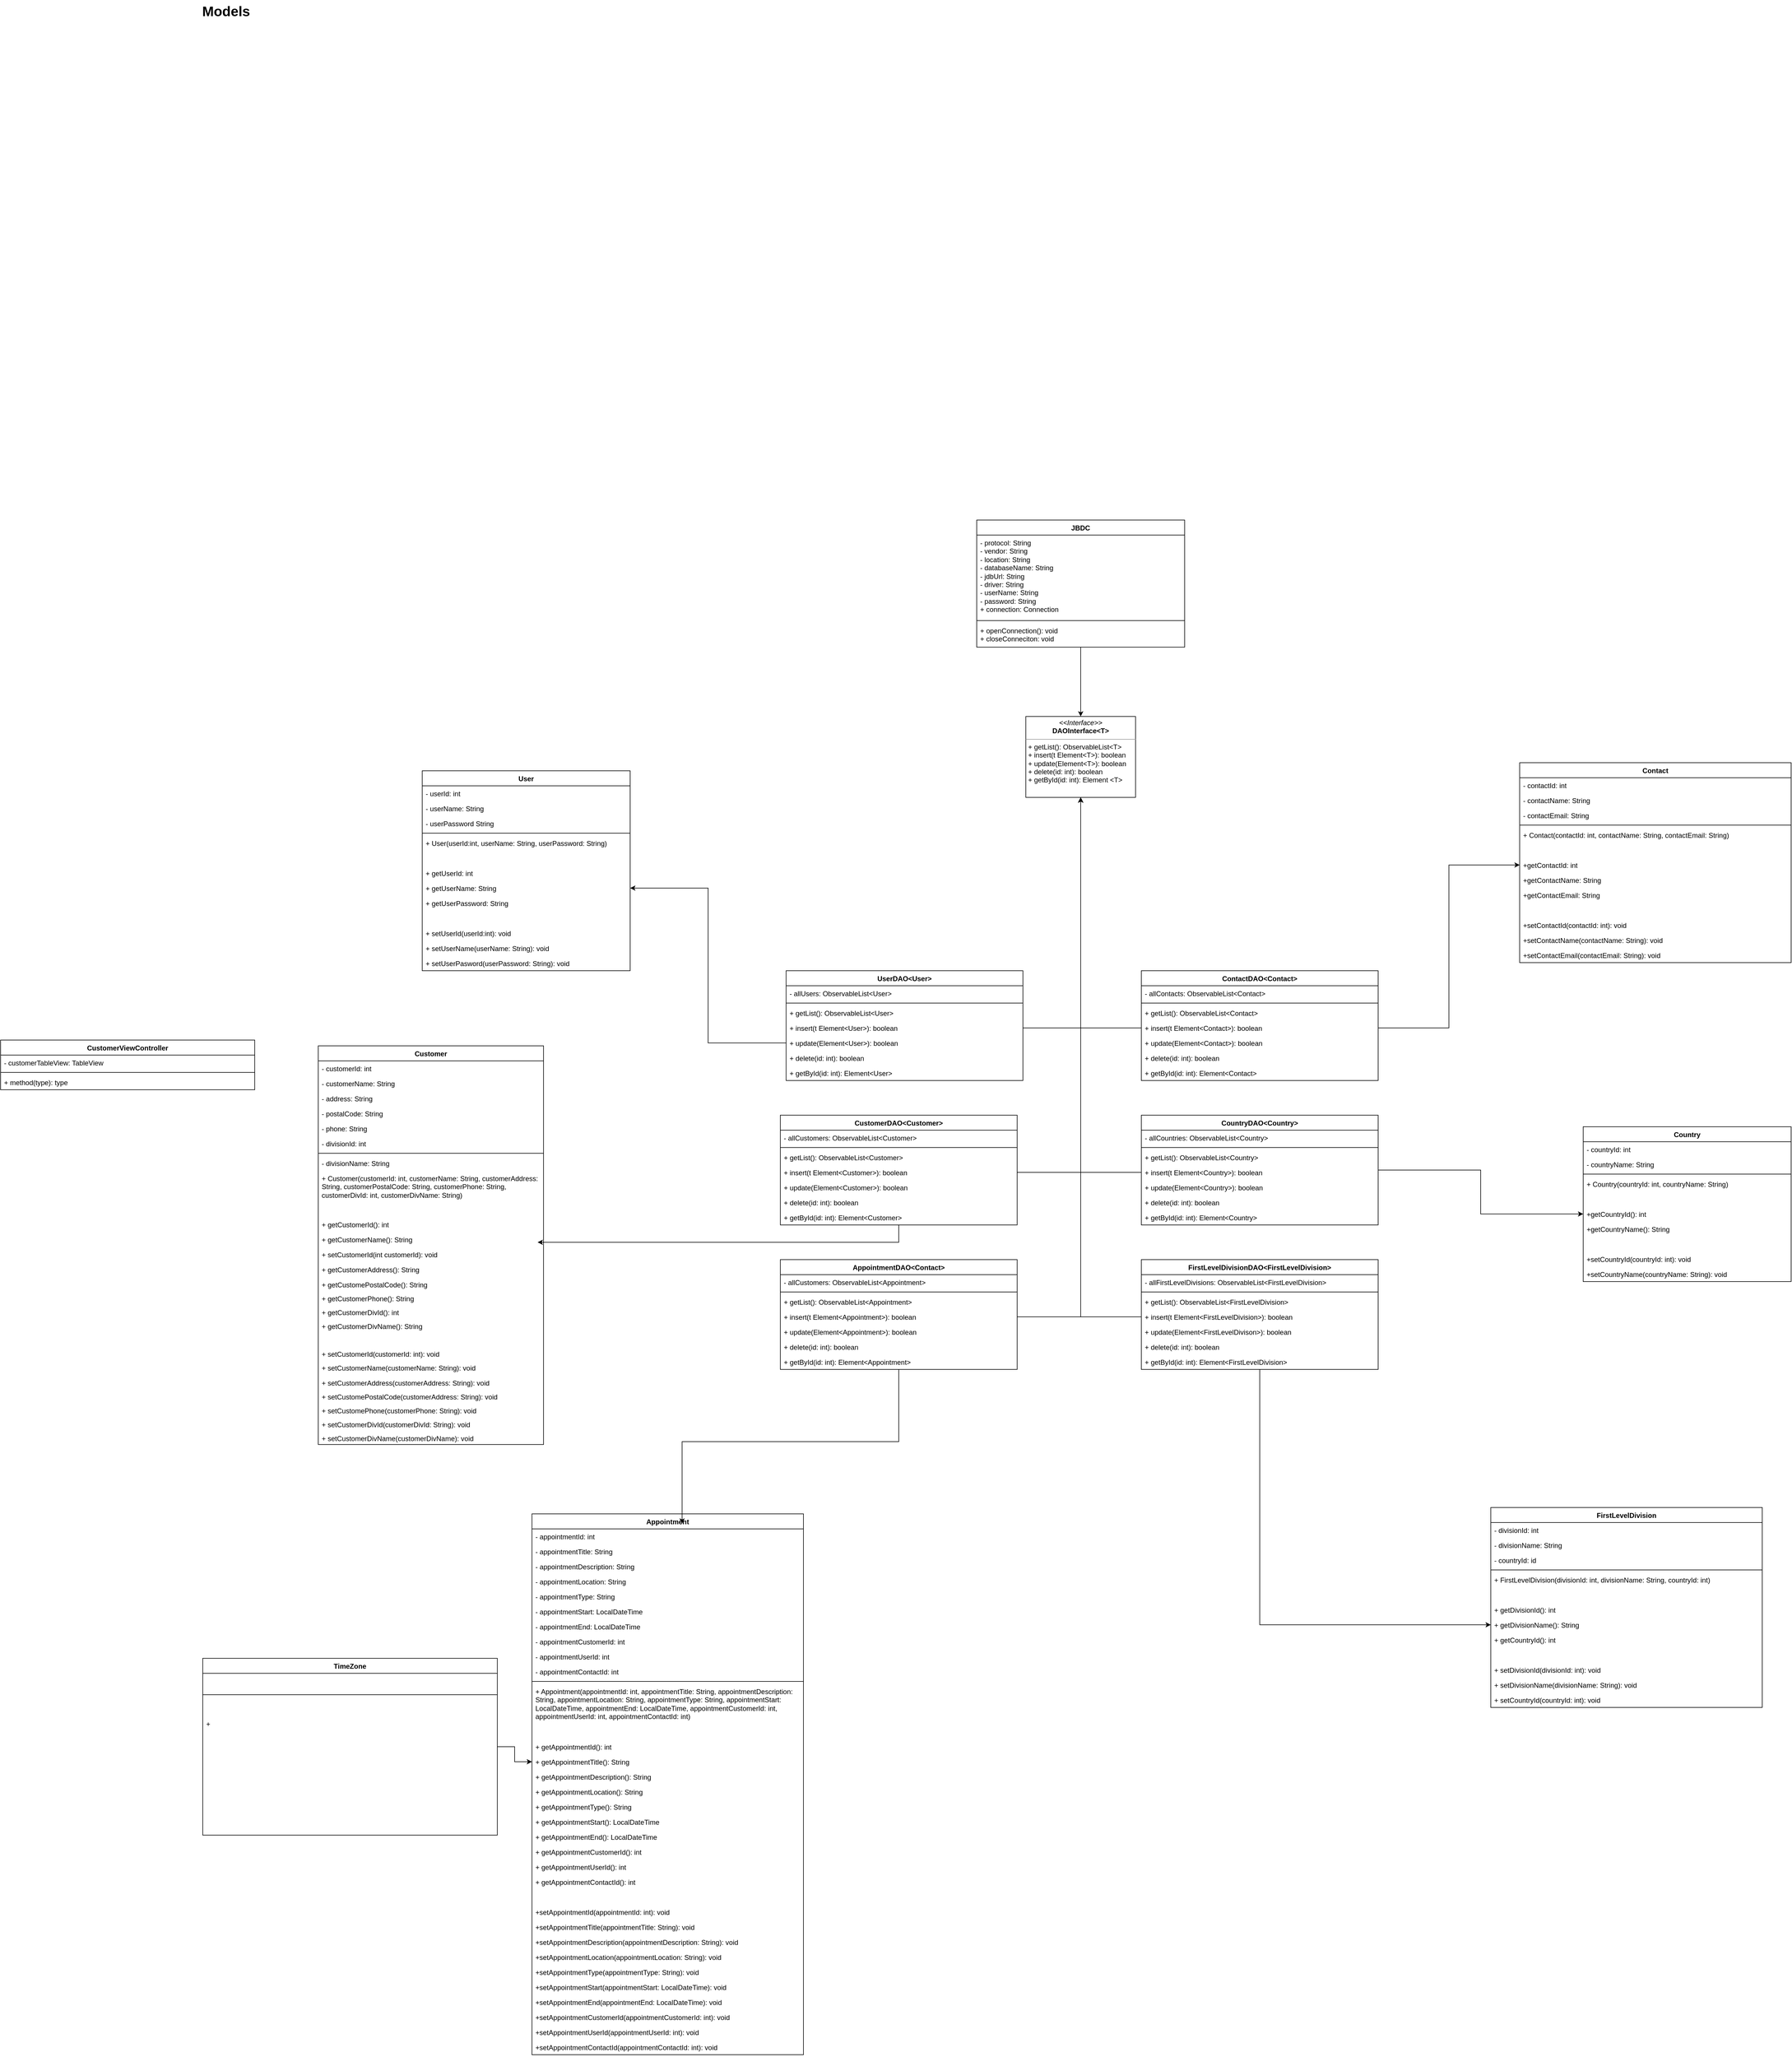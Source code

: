 <mxfile version="23.1.7" type="github">
  <diagram name="Page-1" id="9f46799a-70d6-7492-0946-bef42562c5a5">
    <mxGraphModel dx="3216" dy="923" grid="1" gridSize="10" guides="1" tooltips="1" connect="1" arrows="1" fold="1" page="1" pageScale="1" pageWidth="1100" pageHeight="850" background="none" math="0" shadow="0">
      <root>
        <mxCell id="0" />
        <mxCell id="1" parent="0" />
        <mxCell id="oAobGgmq5hiNAL12d7sZ-1" value="Customer&lt;div&gt;&lt;br/&gt;&lt;/div&gt;" style="swimlane;fontStyle=1;align=center;verticalAlign=top;childLayout=stackLayout;horizontal=1;startSize=26;horizontalStack=0;resizeParent=1;resizeParentMax=0;resizeLast=0;collapsible=1;marginBottom=0;whiteSpace=wrap;html=1;" parent="1" vertex="1">
          <mxGeometry x="340" y="1830" width="390" height="690" as="geometry" />
        </mxCell>
        <mxCell id="oAobGgmq5hiNAL12d7sZ-2" value="- customerId: int" style="text;strokeColor=none;fillColor=none;align=left;verticalAlign=top;spacingLeft=4;spacingRight=4;overflow=hidden;rotatable=0;points=[[0,0.5],[1,0.5]];portConstraint=eastwest;whiteSpace=wrap;html=1;" parent="oAobGgmq5hiNAL12d7sZ-1" vertex="1">
          <mxGeometry y="26" width="390" height="26" as="geometry" />
        </mxCell>
        <mxCell id="oAobGgmq5hiNAL12d7sZ-8" value="- customerName: String" style="text;strokeColor=none;fillColor=none;align=left;verticalAlign=top;spacingLeft=4;spacingRight=4;overflow=hidden;rotatable=0;points=[[0,0.5],[1,0.5]];portConstraint=eastwest;whiteSpace=wrap;html=1;" parent="oAobGgmq5hiNAL12d7sZ-1" vertex="1">
          <mxGeometry y="52" width="390" height="26" as="geometry" />
        </mxCell>
        <mxCell id="oAobGgmq5hiNAL12d7sZ-9" value="- address: String" style="text;strokeColor=none;fillColor=none;align=left;verticalAlign=top;spacingLeft=4;spacingRight=4;overflow=hidden;rotatable=0;points=[[0,0.5],[1,0.5]];portConstraint=eastwest;whiteSpace=wrap;html=1;" parent="oAobGgmq5hiNAL12d7sZ-1" vertex="1">
          <mxGeometry y="78" width="390" height="26" as="geometry" />
        </mxCell>
        <mxCell id="oAobGgmq5hiNAL12d7sZ-10" value="- postalCode: String" style="text;strokeColor=none;fillColor=none;align=left;verticalAlign=top;spacingLeft=4;spacingRight=4;overflow=hidden;rotatable=0;points=[[0,0.5],[1,0.5]];portConstraint=eastwest;whiteSpace=wrap;html=1;" parent="oAobGgmq5hiNAL12d7sZ-1" vertex="1">
          <mxGeometry y="104" width="390" height="26" as="geometry" />
        </mxCell>
        <mxCell id="oAobGgmq5hiNAL12d7sZ-11" value="- phone: String" style="text;strokeColor=none;fillColor=none;align=left;verticalAlign=top;spacingLeft=4;spacingRight=4;overflow=hidden;rotatable=0;points=[[0,0.5],[1,0.5]];portConstraint=eastwest;whiteSpace=wrap;html=1;" parent="oAobGgmq5hiNAL12d7sZ-1" vertex="1">
          <mxGeometry y="130" width="390" height="26" as="geometry" />
        </mxCell>
        <mxCell id="oAobGgmq5hiNAL12d7sZ-12" value="- divisionId: int" style="text;strokeColor=none;fillColor=none;align=left;verticalAlign=top;spacingLeft=4;spacingRight=4;overflow=hidden;rotatable=0;points=[[0,0.5],[1,0.5]];portConstraint=eastwest;whiteSpace=wrap;html=1;" parent="oAobGgmq5hiNAL12d7sZ-1" vertex="1">
          <mxGeometry y="156" width="390" height="26" as="geometry" />
        </mxCell>
        <mxCell id="oAobGgmq5hiNAL12d7sZ-3" value="" style="line;strokeWidth=1;fillColor=none;align=left;verticalAlign=middle;spacingTop=-1;spacingLeft=3;spacingRight=3;rotatable=0;labelPosition=right;points=[];portConstraint=eastwest;strokeColor=inherit;" parent="oAobGgmq5hiNAL12d7sZ-1" vertex="1">
          <mxGeometry y="182" width="390" height="8" as="geometry" />
        </mxCell>
        <mxCell id="oAobGgmq5hiNAL12d7sZ-13" value="- divisionName: String" style="text;strokeColor=none;fillColor=none;align=left;verticalAlign=top;spacingLeft=4;spacingRight=4;overflow=hidden;rotatable=0;points=[[0,0.5],[1,0.5]];portConstraint=eastwest;whiteSpace=wrap;html=1;" parent="oAobGgmq5hiNAL12d7sZ-1" vertex="1">
          <mxGeometry y="190" width="390" height="26" as="geometry" />
        </mxCell>
        <mxCell id="oAobGgmq5hiNAL12d7sZ-4" value="+ Customer(customerId: int, customerName: String, customerAddress: String, customerPostalCode: String, customerPhone: String, customerDivId: int, customerDivName: String)" style="text;strokeColor=none;fillColor=none;align=left;verticalAlign=top;spacingLeft=4;spacingRight=4;overflow=hidden;rotatable=0;points=[[0,0.5],[1,0.5]];portConstraint=eastwest;whiteSpace=wrap;html=1;" parent="oAobGgmq5hiNAL12d7sZ-1" vertex="1">
          <mxGeometry y="216" width="390" height="54" as="geometry" />
        </mxCell>
        <mxCell id="xxC8CCXD4AA7zzRw_g-T-57" value="&lt;div&gt;&lt;br/&gt;&lt;/div&gt;" style="text;strokeColor=none;fillColor=none;align=left;verticalAlign=top;spacingLeft=4;spacingRight=4;overflow=hidden;rotatable=0;points=[[0,0.5],[1,0.5]];portConstraint=eastwest;whiteSpace=wrap;html=1;" parent="oAobGgmq5hiNAL12d7sZ-1" vertex="1">
          <mxGeometry y="270" width="390" height="26" as="geometry" />
        </mxCell>
        <mxCell id="oAobGgmq5hiNAL12d7sZ-61" value="+ getCustomerId(): int" style="text;strokeColor=none;fillColor=none;align=left;verticalAlign=top;spacingLeft=4;spacingRight=4;overflow=hidden;rotatable=0;points=[[0,0.5],[1,0.5]];portConstraint=eastwest;whiteSpace=wrap;html=1;" parent="oAobGgmq5hiNAL12d7sZ-1" vertex="1">
          <mxGeometry y="296" width="390" height="26" as="geometry" />
        </mxCell>
        <mxCell id="oAobGgmq5hiNAL12d7sZ-44" value="+ getCustomerName(): String" style="text;strokeColor=none;fillColor=none;align=left;verticalAlign=top;spacingLeft=4;spacingRight=4;overflow=hidden;rotatable=0;points=[[0,0.5],[1,0.5]];portConstraint=eastwest;whiteSpace=wrap;html=1;" parent="oAobGgmq5hiNAL12d7sZ-1" vertex="1">
          <mxGeometry y="322" width="390" height="26" as="geometry" />
        </mxCell>
        <mxCell id="oAobGgmq5hiNAL12d7sZ-31" value="+ setCustomerId(int customerId): void" style="text;strokeColor=none;fillColor=none;align=left;verticalAlign=top;spacingLeft=4;spacingRight=4;overflow=hidden;rotatable=0;points=[[0,0.5],[1,0.5]];portConstraint=eastwest;whiteSpace=wrap;html=1;" parent="oAobGgmq5hiNAL12d7sZ-1" vertex="1">
          <mxGeometry y="348" width="390" height="26" as="geometry" />
        </mxCell>
        <mxCell id="oAobGgmq5hiNAL12d7sZ-47" value="+ getCustomerAddress(): String&lt;div&gt;&lt;br&gt;&lt;/div&gt;" style="text;strokeColor=none;fillColor=none;align=left;verticalAlign=top;spacingLeft=4;spacingRight=4;overflow=hidden;rotatable=0;points=[[0,0.5],[1,0.5]];portConstraint=eastwest;whiteSpace=wrap;html=1;" parent="oAobGgmq5hiNAL12d7sZ-1" vertex="1">
          <mxGeometry y="374" width="390" height="26" as="geometry" />
        </mxCell>
        <mxCell id="oAobGgmq5hiNAL12d7sZ-50" value="+ getCustomePostalCode(): String&lt;div&gt;&lt;br&gt;&lt;/div&gt;" style="text;strokeColor=none;fillColor=none;align=left;verticalAlign=top;spacingLeft=4;spacingRight=4;overflow=hidden;rotatable=0;points=[[0,0.5],[1,0.5]];portConstraint=eastwest;whiteSpace=wrap;html=1;" parent="oAobGgmq5hiNAL12d7sZ-1" vertex="1">
          <mxGeometry y="400" width="390" height="24" as="geometry" />
        </mxCell>
        <mxCell id="oAobGgmq5hiNAL12d7sZ-53" value="+ getCustomerPhone(): String&lt;div&gt;&lt;br&gt;&lt;/div&gt;" style="text;strokeColor=none;fillColor=none;align=left;verticalAlign=top;spacingLeft=4;spacingRight=4;overflow=hidden;rotatable=0;points=[[0,0.5],[1,0.5]];portConstraint=eastwest;whiteSpace=wrap;html=1;" parent="oAobGgmq5hiNAL12d7sZ-1" vertex="1">
          <mxGeometry y="424" width="390" height="24" as="geometry" />
        </mxCell>
        <mxCell id="oAobGgmq5hiNAL12d7sZ-54" value="+ getCustomerDivId(): int&lt;br&gt;&lt;br&gt;&lt;div&gt;&lt;br&gt;&lt;/div&gt;" style="text;strokeColor=none;fillColor=none;align=left;verticalAlign=top;spacingLeft=4;spacingRight=4;overflow=hidden;rotatable=0;points=[[0,0.5],[1,0.5]];portConstraint=eastwest;whiteSpace=wrap;html=1;" parent="oAobGgmq5hiNAL12d7sZ-1" vertex="1">
          <mxGeometry y="448" width="390" height="24" as="geometry" />
        </mxCell>
        <mxCell id="oAobGgmq5hiNAL12d7sZ-55" value="+ getCustomerDivName(): String&lt;br&gt;&lt;br&gt;&lt;div&gt;&lt;br&gt;&lt;/div&gt;" style="text;strokeColor=none;fillColor=none;align=left;verticalAlign=top;spacingLeft=4;spacingRight=4;overflow=hidden;rotatable=0;points=[[0,0.5],[1,0.5]];portConstraint=eastwest;whiteSpace=wrap;html=1;" parent="oAobGgmq5hiNAL12d7sZ-1" vertex="1">
          <mxGeometry y="472" width="390" height="24" as="geometry" />
        </mxCell>
        <mxCell id="oAobGgmq5hiNAL12d7sZ-56" value="&lt;br&gt;&lt;div&gt;&lt;br&gt;&lt;/div&gt;" style="text;strokeColor=none;fillColor=none;align=left;verticalAlign=top;spacingLeft=4;spacingRight=4;overflow=hidden;rotatable=0;points=[[0,0.5],[1,0.5]];portConstraint=eastwest;whiteSpace=wrap;html=1;" parent="oAobGgmq5hiNAL12d7sZ-1" vertex="1">
          <mxGeometry y="496" width="390" height="24" as="geometry" />
        </mxCell>
        <mxCell id="oAobGgmq5hiNAL12d7sZ-57" value="+ setCustomerId(customerId: int): void" style="text;strokeColor=none;fillColor=none;align=left;verticalAlign=top;spacingLeft=4;spacingRight=4;overflow=hidden;rotatable=0;points=[[0,0.5],[1,0.5]];portConstraint=eastwest;whiteSpace=wrap;html=1;" parent="oAobGgmq5hiNAL12d7sZ-1" vertex="1">
          <mxGeometry y="520" width="390" height="24" as="geometry" />
        </mxCell>
        <mxCell id="oAobGgmq5hiNAL12d7sZ-45" value="+ setCustomerName(customerName: String): void&lt;div&gt;&lt;br&gt;&lt;/div&gt;" style="text;strokeColor=none;fillColor=none;align=left;verticalAlign=top;spacingLeft=4;spacingRight=4;overflow=hidden;rotatable=0;points=[[0,0.5],[1,0.5]];portConstraint=eastwest;whiteSpace=wrap;html=1;" parent="oAobGgmq5hiNAL12d7sZ-1" vertex="1">
          <mxGeometry y="544" width="390" height="26" as="geometry" />
        </mxCell>
        <mxCell id="oAobGgmq5hiNAL12d7sZ-48" value="+ setCustomerAddress(customerAddress: String): void&lt;div&gt;&lt;br&gt;&lt;/div&gt;" style="text;strokeColor=none;fillColor=none;align=left;verticalAlign=top;spacingLeft=4;spacingRight=4;overflow=hidden;rotatable=0;points=[[0,0.5],[1,0.5]];portConstraint=eastwest;whiteSpace=wrap;html=1;" parent="oAobGgmq5hiNAL12d7sZ-1" vertex="1">
          <mxGeometry y="570" width="390" height="24" as="geometry" />
        </mxCell>
        <mxCell id="oAobGgmq5hiNAL12d7sZ-52" value="+ setCustomePostalCode(customerAddress: String): void&lt;div&gt;&lt;br&gt;&lt;/div&gt;" style="text;strokeColor=none;fillColor=none;align=left;verticalAlign=top;spacingLeft=4;spacingRight=4;overflow=hidden;rotatable=0;points=[[0,0.5],[1,0.5]];portConstraint=eastwest;whiteSpace=wrap;html=1;" parent="oAobGgmq5hiNAL12d7sZ-1" vertex="1">
          <mxGeometry y="594" width="390" height="24" as="geometry" />
        </mxCell>
        <mxCell id="oAobGgmq5hiNAL12d7sZ-58" value="+ setCustomePhone(customerPhone: String): void&lt;div&gt;&lt;br&gt;&lt;/div&gt;" style="text;strokeColor=none;fillColor=none;align=left;verticalAlign=top;spacingLeft=4;spacingRight=4;overflow=hidden;rotatable=0;points=[[0,0.5],[1,0.5]];portConstraint=eastwest;whiteSpace=wrap;html=1;" parent="oAobGgmq5hiNAL12d7sZ-1" vertex="1">
          <mxGeometry y="618" width="390" height="24" as="geometry" />
        </mxCell>
        <mxCell id="oAobGgmq5hiNAL12d7sZ-59" value="+ setCustomerDivId(customerDivId: String): void" style="text;strokeColor=none;fillColor=none;align=left;verticalAlign=top;spacingLeft=4;spacingRight=4;overflow=hidden;rotatable=0;points=[[0,0.5],[1,0.5]];portConstraint=eastwest;whiteSpace=wrap;html=1;" parent="oAobGgmq5hiNAL12d7sZ-1" vertex="1">
          <mxGeometry y="642" width="390" height="24" as="geometry" />
        </mxCell>
        <mxCell id="oAobGgmq5hiNAL12d7sZ-60" value="+ setCustomerDivName(customerDivName): void" style="text;strokeColor=none;fillColor=none;align=left;verticalAlign=top;spacingLeft=4;spacingRight=4;overflow=hidden;rotatable=0;points=[[0,0.5],[1,0.5]];portConstraint=eastwest;whiteSpace=wrap;html=1;" parent="oAobGgmq5hiNAL12d7sZ-1" vertex="1">
          <mxGeometry y="666" width="390" height="24" as="geometry" />
        </mxCell>
        <mxCell id="oAobGgmq5hiNAL12d7sZ-72" value="Appointment" style="swimlane;fontStyle=1;align=center;verticalAlign=top;childLayout=stackLayout;horizontal=1;startSize=26;horizontalStack=0;resizeParent=1;resizeParentMax=0;resizeLast=0;collapsible=1;marginBottom=0;whiteSpace=wrap;html=1;" parent="1" vertex="1">
          <mxGeometry x="710" y="2640" width="470" height="936" as="geometry" />
        </mxCell>
        <mxCell id="oAobGgmq5hiNAL12d7sZ-73" value="- appointmentId: int&lt;div&gt;&lt;br&gt;&lt;/div&gt;" style="text;strokeColor=none;fillColor=none;align=left;verticalAlign=top;spacingLeft=4;spacingRight=4;overflow=hidden;rotatable=0;points=[[0,0.5],[1,0.5]];portConstraint=eastwest;whiteSpace=wrap;html=1;" parent="oAobGgmq5hiNAL12d7sZ-72" vertex="1">
          <mxGeometry y="26" width="470" height="26" as="geometry" />
        </mxCell>
        <mxCell id="oAobGgmq5hiNAL12d7sZ-82" value="- appointmentTitle: String" style="text;strokeColor=none;fillColor=none;align=left;verticalAlign=top;spacingLeft=4;spacingRight=4;overflow=hidden;rotatable=0;points=[[0,0.5],[1,0.5]];portConstraint=eastwest;whiteSpace=wrap;html=1;" parent="oAobGgmq5hiNAL12d7sZ-72" vertex="1">
          <mxGeometry y="52" width="470" height="26" as="geometry" />
        </mxCell>
        <mxCell id="xxC8CCXD4AA7zzRw_g-T-1" value="- appointmentDescription: String" style="text;strokeColor=none;fillColor=none;align=left;verticalAlign=top;spacingLeft=4;spacingRight=4;overflow=hidden;rotatable=0;points=[[0,0.5],[1,0.5]];portConstraint=eastwest;whiteSpace=wrap;html=1;" parent="oAobGgmq5hiNAL12d7sZ-72" vertex="1">
          <mxGeometry y="78" width="470" height="26" as="geometry" />
        </mxCell>
        <mxCell id="xxC8CCXD4AA7zzRw_g-T-2" value="- appointmentLocation: String" style="text;strokeColor=none;fillColor=none;align=left;verticalAlign=top;spacingLeft=4;spacingRight=4;overflow=hidden;rotatable=0;points=[[0,0.5],[1,0.5]];portConstraint=eastwest;whiteSpace=wrap;html=1;" parent="oAobGgmq5hiNAL12d7sZ-72" vertex="1">
          <mxGeometry y="104" width="470" height="26" as="geometry" />
        </mxCell>
        <mxCell id="xxC8CCXD4AA7zzRw_g-T-4" value="- appointmentType: String" style="text;strokeColor=none;fillColor=none;align=left;verticalAlign=top;spacingLeft=4;spacingRight=4;overflow=hidden;rotatable=0;points=[[0,0.5],[1,0.5]];portConstraint=eastwest;whiteSpace=wrap;html=1;" parent="oAobGgmq5hiNAL12d7sZ-72" vertex="1">
          <mxGeometry y="130" width="470" height="26" as="geometry" />
        </mxCell>
        <mxCell id="xxC8CCXD4AA7zzRw_g-T-5" value="- appointmentStart: LocalDateTime" style="text;strokeColor=none;fillColor=none;align=left;verticalAlign=top;spacingLeft=4;spacingRight=4;overflow=hidden;rotatable=0;points=[[0,0.5],[1,0.5]];portConstraint=eastwest;whiteSpace=wrap;html=1;" parent="oAobGgmq5hiNAL12d7sZ-72" vertex="1">
          <mxGeometry y="156" width="470" height="26" as="geometry" />
        </mxCell>
        <mxCell id="xxC8CCXD4AA7zzRw_g-T-6" value="- appointmentEnd: LocalDateTime" style="text;strokeColor=none;fillColor=none;align=left;verticalAlign=top;spacingLeft=4;spacingRight=4;overflow=hidden;rotatable=0;points=[[0,0.5],[1,0.5]];portConstraint=eastwest;whiteSpace=wrap;html=1;" parent="oAobGgmq5hiNAL12d7sZ-72" vertex="1">
          <mxGeometry y="182" width="470" height="26" as="geometry" />
        </mxCell>
        <mxCell id="xxC8CCXD4AA7zzRw_g-T-7" value="- appointmentCustomerId: int" style="text;strokeColor=none;fillColor=none;align=left;verticalAlign=top;spacingLeft=4;spacingRight=4;overflow=hidden;rotatable=0;points=[[0,0.5],[1,0.5]];portConstraint=eastwest;whiteSpace=wrap;html=1;" parent="oAobGgmq5hiNAL12d7sZ-72" vertex="1">
          <mxGeometry y="208" width="470" height="26" as="geometry" />
        </mxCell>
        <mxCell id="xxC8CCXD4AA7zzRw_g-T-8" value="- appointmentUserId: int" style="text;strokeColor=none;fillColor=none;align=left;verticalAlign=top;spacingLeft=4;spacingRight=4;overflow=hidden;rotatable=0;points=[[0,0.5],[1,0.5]];portConstraint=eastwest;whiteSpace=wrap;html=1;" parent="oAobGgmq5hiNAL12d7sZ-72" vertex="1">
          <mxGeometry y="234" width="470" height="26" as="geometry" />
        </mxCell>
        <mxCell id="xxC8CCXD4AA7zzRw_g-T-9" value="- appointmentContactId: int" style="text;strokeColor=none;fillColor=none;align=left;verticalAlign=top;spacingLeft=4;spacingRight=4;overflow=hidden;rotatable=0;points=[[0,0.5],[1,0.5]];portConstraint=eastwest;whiteSpace=wrap;html=1;" parent="oAobGgmq5hiNAL12d7sZ-72" vertex="1">
          <mxGeometry y="260" width="470" height="26" as="geometry" />
        </mxCell>
        <mxCell id="oAobGgmq5hiNAL12d7sZ-74" value="" style="line;strokeWidth=1;fillColor=none;align=left;verticalAlign=middle;spacingTop=-1;spacingLeft=3;spacingRight=3;rotatable=0;labelPosition=right;points=[];portConstraint=eastwest;strokeColor=inherit;" parent="oAobGgmq5hiNAL12d7sZ-72" vertex="1">
          <mxGeometry y="286" width="470" height="8" as="geometry" />
        </mxCell>
        <mxCell id="oAobGgmq5hiNAL12d7sZ-75" value="+ Appointment(appointmentId: int, appointmentTitle: String, appointmentDescription: String, appointmentLocation: String, appointmentType: String, appointmentStart: LocalDateTime, appointmentEnd: LocalDateTime, appointmentCustomerId: int, appointmentUserId: int, appointmentContactId: int)" style="text;strokeColor=none;fillColor=none;align=left;verticalAlign=top;spacingLeft=4;spacingRight=4;overflow=hidden;rotatable=0;points=[[0,0.5],[1,0.5]];portConstraint=eastwest;whiteSpace=wrap;html=1;" parent="oAobGgmq5hiNAL12d7sZ-72" vertex="1">
          <mxGeometry y="294" width="470" height="96" as="geometry" />
        </mxCell>
        <mxCell id="xxC8CCXD4AA7zzRw_g-T-16" value="+ getAppointmentId(): int" style="text;strokeColor=none;fillColor=none;align=left;verticalAlign=top;spacingLeft=4;spacingRight=4;overflow=hidden;rotatable=0;points=[[0,0.5],[1,0.5]];portConstraint=eastwest;whiteSpace=wrap;html=1;" parent="oAobGgmq5hiNAL12d7sZ-72" vertex="1">
          <mxGeometry y="390" width="470" height="26" as="geometry" />
        </mxCell>
        <mxCell id="xxC8CCXD4AA7zzRw_g-T-17" value="+ getAppointmentTitle(): String" style="text;strokeColor=none;fillColor=none;align=left;verticalAlign=top;spacingLeft=4;spacingRight=4;overflow=hidden;rotatable=0;points=[[0,0.5],[1,0.5]];portConstraint=eastwest;whiteSpace=wrap;html=1;" parent="oAobGgmq5hiNAL12d7sZ-72" vertex="1">
          <mxGeometry y="416" width="470" height="26" as="geometry" />
        </mxCell>
        <mxCell id="xxC8CCXD4AA7zzRw_g-T-18" value="+ getAppointmentDescription(): String" style="text;strokeColor=none;fillColor=none;align=left;verticalAlign=top;spacingLeft=4;spacingRight=4;overflow=hidden;rotatable=0;points=[[0,0.5],[1,0.5]];portConstraint=eastwest;whiteSpace=wrap;html=1;" parent="oAobGgmq5hiNAL12d7sZ-72" vertex="1">
          <mxGeometry y="442" width="470" height="26" as="geometry" />
        </mxCell>
        <mxCell id="xxC8CCXD4AA7zzRw_g-T-19" value="+ getAppointmentLocation(): String" style="text;strokeColor=none;fillColor=none;align=left;verticalAlign=top;spacingLeft=4;spacingRight=4;overflow=hidden;rotatable=0;points=[[0,0.5],[1,0.5]];portConstraint=eastwest;whiteSpace=wrap;html=1;" parent="oAobGgmq5hiNAL12d7sZ-72" vertex="1">
          <mxGeometry y="468" width="470" height="26" as="geometry" />
        </mxCell>
        <mxCell id="xxC8CCXD4AA7zzRw_g-T-20" value="+ getAppointmentType(): String" style="text;strokeColor=none;fillColor=none;align=left;verticalAlign=top;spacingLeft=4;spacingRight=4;overflow=hidden;rotatable=0;points=[[0,0.5],[1,0.5]];portConstraint=eastwest;whiteSpace=wrap;html=1;" parent="oAobGgmq5hiNAL12d7sZ-72" vertex="1">
          <mxGeometry y="494" width="470" height="26" as="geometry" />
        </mxCell>
        <mxCell id="xxC8CCXD4AA7zzRw_g-T-21" value="+ getAppointmentStart(): LocalDateTime" style="text;strokeColor=none;fillColor=none;align=left;verticalAlign=top;spacingLeft=4;spacingRight=4;overflow=hidden;rotatable=0;points=[[0,0.5],[1,0.5]];portConstraint=eastwest;whiteSpace=wrap;html=1;" parent="oAobGgmq5hiNAL12d7sZ-72" vertex="1">
          <mxGeometry y="520" width="470" height="26" as="geometry" />
        </mxCell>
        <mxCell id="xxC8CCXD4AA7zzRw_g-T-22" value="+ getAppointmentEnd(): LocalDateTime" style="text;strokeColor=none;fillColor=none;align=left;verticalAlign=top;spacingLeft=4;spacingRight=4;overflow=hidden;rotatable=0;points=[[0,0.5],[1,0.5]];portConstraint=eastwest;whiteSpace=wrap;html=1;" parent="oAobGgmq5hiNAL12d7sZ-72" vertex="1">
          <mxGeometry y="546" width="470" height="26" as="geometry" />
        </mxCell>
        <mxCell id="xxC8CCXD4AA7zzRw_g-T-23" value="+ getAppointmentCustomerId(): int" style="text;strokeColor=none;fillColor=none;align=left;verticalAlign=top;spacingLeft=4;spacingRight=4;overflow=hidden;rotatable=0;points=[[0,0.5],[1,0.5]];portConstraint=eastwest;whiteSpace=wrap;html=1;" parent="oAobGgmq5hiNAL12d7sZ-72" vertex="1">
          <mxGeometry y="572" width="470" height="26" as="geometry" />
        </mxCell>
        <mxCell id="xxC8CCXD4AA7zzRw_g-T-24" value="+ getAppointmentUserId(): int" style="text;strokeColor=none;fillColor=none;align=left;verticalAlign=top;spacingLeft=4;spacingRight=4;overflow=hidden;rotatable=0;points=[[0,0.5],[1,0.5]];portConstraint=eastwest;whiteSpace=wrap;html=1;" parent="oAobGgmq5hiNAL12d7sZ-72" vertex="1">
          <mxGeometry y="598" width="470" height="26" as="geometry" />
        </mxCell>
        <mxCell id="xxC8CCXD4AA7zzRw_g-T-25" value="+ getAppointmentContactId(): int" style="text;strokeColor=none;fillColor=none;align=left;verticalAlign=top;spacingLeft=4;spacingRight=4;overflow=hidden;rotatable=0;points=[[0,0.5],[1,0.5]];portConstraint=eastwest;whiteSpace=wrap;html=1;" parent="oAobGgmq5hiNAL12d7sZ-72" vertex="1">
          <mxGeometry y="624" width="470" height="26" as="geometry" />
        </mxCell>
        <mxCell id="xxC8CCXD4AA7zzRw_g-T-26" value="&lt;div&gt;&lt;br/&gt;&lt;/div&gt;" style="text;strokeColor=none;fillColor=none;align=left;verticalAlign=top;spacingLeft=4;spacingRight=4;overflow=hidden;rotatable=0;points=[[0,0.5],[1,0.5]];portConstraint=eastwest;whiteSpace=wrap;html=1;" parent="oAobGgmq5hiNAL12d7sZ-72" vertex="1">
          <mxGeometry y="650" width="470" height="26" as="geometry" />
        </mxCell>
        <mxCell id="xxC8CCXD4AA7zzRw_g-T-27" value="&lt;div&gt;+setAppointmentId(appointmentId: int): void&lt;/div&gt;" style="text;strokeColor=none;fillColor=none;align=left;verticalAlign=top;spacingLeft=4;spacingRight=4;overflow=hidden;rotatable=0;points=[[0,0.5],[1,0.5]];portConstraint=eastwest;whiteSpace=wrap;html=1;" parent="oAobGgmq5hiNAL12d7sZ-72" vertex="1">
          <mxGeometry y="676" width="470" height="26" as="geometry" />
        </mxCell>
        <mxCell id="xxC8CCXD4AA7zzRw_g-T-29" value="&lt;div&gt;+setAppointmentTitle(appointmentTitle: String): void&lt;/div&gt;" style="text;strokeColor=none;fillColor=none;align=left;verticalAlign=top;spacingLeft=4;spacingRight=4;overflow=hidden;rotatable=0;points=[[0,0.5],[1,0.5]];portConstraint=eastwest;whiteSpace=wrap;html=1;" parent="oAobGgmq5hiNAL12d7sZ-72" vertex="1">
          <mxGeometry y="702" width="470" height="26" as="geometry" />
        </mxCell>
        <mxCell id="xxC8CCXD4AA7zzRw_g-T-30" value="&lt;div&gt;+setAppointmentDescription(appointmentDescription: String): void&lt;/div&gt;" style="text;strokeColor=none;fillColor=none;align=left;verticalAlign=top;spacingLeft=4;spacingRight=4;overflow=hidden;rotatable=0;points=[[0,0.5],[1,0.5]];portConstraint=eastwest;whiteSpace=wrap;html=1;" parent="oAobGgmq5hiNAL12d7sZ-72" vertex="1">
          <mxGeometry y="728" width="470" height="26" as="geometry" />
        </mxCell>
        <mxCell id="xxC8CCXD4AA7zzRw_g-T-31" value="&lt;div&gt;+setAppointmentLocation(appointmentLocation: String): void&lt;/div&gt;" style="text;strokeColor=none;fillColor=none;align=left;verticalAlign=top;spacingLeft=4;spacingRight=4;overflow=hidden;rotatable=0;points=[[0,0.5],[1,0.5]];portConstraint=eastwest;whiteSpace=wrap;html=1;" parent="oAobGgmq5hiNAL12d7sZ-72" vertex="1">
          <mxGeometry y="754" width="470" height="26" as="geometry" />
        </mxCell>
        <mxCell id="xxC8CCXD4AA7zzRw_g-T-32" value="&lt;div&gt;+setAppointmentType(appointmentType: String): void&lt;/div&gt;" style="text;strokeColor=none;fillColor=none;align=left;verticalAlign=top;spacingLeft=4;spacingRight=4;overflow=hidden;rotatable=0;points=[[0,0.5],[1,0.5]];portConstraint=eastwest;whiteSpace=wrap;html=1;" parent="oAobGgmq5hiNAL12d7sZ-72" vertex="1">
          <mxGeometry y="780" width="470" height="26" as="geometry" />
        </mxCell>
        <mxCell id="xxC8CCXD4AA7zzRw_g-T-33" value="&lt;div&gt;+setAppointmentStart(appointmentStart: LocalDateTime): void&lt;/div&gt;" style="text;strokeColor=none;fillColor=none;align=left;verticalAlign=top;spacingLeft=4;spacingRight=4;overflow=hidden;rotatable=0;points=[[0,0.5],[1,0.5]];portConstraint=eastwest;whiteSpace=wrap;html=1;" parent="oAobGgmq5hiNAL12d7sZ-72" vertex="1">
          <mxGeometry y="806" width="470" height="26" as="geometry" />
        </mxCell>
        <mxCell id="xxC8CCXD4AA7zzRw_g-T-34" value="&lt;div&gt;+setAppointmentEnd(appointmentEnd: LocalDateTime): void&lt;/div&gt;" style="text;strokeColor=none;fillColor=none;align=left;verticalAlign=top;spacingLeft=4;spacingRight=4;overflow=hidden;rotatable=0;points=[[0,0.5],[1,0.5]];portConstraint=eastwest;whiteSpace=wrap;html=1;" parent="oAobGgmq5hiNAL12d7sZ-72" vertex="1">
          <mxGeometry y="832" width="470" height="26" as="geometry" />
        </mxCell>
        <mxCell id="xxC8CCXD4AA7zzRw_g-T-35" value="&lt;div&gt;+setAppointmentCustomerId(appointmentCustomerId: int): void&lt;/div&gt;" style="text;strokeColor=none;fillColor=none;align=left;verticalAlign=top;spacingLeft=4;spacingRight=4;overflow=hidden;rotatable=0;points=[[0,0.5],[1,0.5]];portConstraint=eastwest;whiteSpace=wrap;html=1;" parent="oAobGgmq5hiNAL12d7sZ-72" vertex="1">
          <mxGeometry y="858" width="470" height="26" as="geometry" />
        </mxCell>
        <mxCell id="xxC8CCXD4AA7zzRw_g-T-37" value="&lt;div&gt;+setAppointmentUserId(appointmentUserId: int): void&lt;/div&gt;" style="text;strokeColor=none;fillColor=none;align=left;verticalAlign=top;spacingLeft=4;spacingRight=4;overflow=hidden;rotatable=0;points=[[0,0.5],[1,0.5]];portConstraint=eastwest;whiteSpace=wrap;html=1;" parent="oAobGgmq5hiNAL12d7sZ-72" vertex="1">
          <mxGeometry y="884" width="470" height="26" as="geometry" />
        </mxCell>
        <mxCell id="xxC8CCXD4AA7zzRw_g-T-38" value="&lt;div&gt;+setAppointmentContactId(appointmentContactId: int): void&lt;/div&gt;" style="text;strokeColor=none;fillColor=none;align=left;verticalAlign=top;spacingLeft=4;spacingRight=4;overflow=hidden;rotatable=0;points=[[0,0.5],[1,0.5]];portConstraint=eastwest;whiteSpace=wrap;html=1;" parent="oAobGgmq5hiNAL12d7sZ-72" vertex="1">
          <mxGeometry y="910" width="470" height="26" as="geometry" />
        </mxCell>
        <mxCell id="xxC8CCXD4AA7zzRw_g-T-39" value="User" style="swimlane;fontStyle=1;align=center;verticalAlign=top;childLayout=stackLayout;horizontal=1;startSize=26;horizontalStack=0;resizeParent=1;resizeParentMax=0;resizeLast=0;collapsible=1;marginBottom=0;whiteSpace=wrap;html=1;" parent="1" vertex="1">
          <mxGeometry x="520" y="1354" width="360" height="346" as="geometry" />
        </mxCell>
        <mxCell id="xxC8CCXD4AA7zzRw_g-T-40" value="- userId: int" style="text;strokeColor=none;fillColor=none;align=left;verticalAlign=top;spacingLeft=4;spacingRight=4;overflow=hidden;rotatable=0;points=[[0,0.5],[1,0.5]];portConstraint=eastwest;whiteSpace=wrap;html=1;" parent="xxC8CCXD4AA7zzRw_g-T-39" vertex="1">
          <mxGeometry y="26" width="360" height="26" as="geometry" />
        </mxCell>
        <mxCell id="xxC8CCXD4AA7zzRw_g-T-45" value="- userName: String" style="text;strokeColor=none;fillColor=none;align=left;verticalAlign=top;spacingLeft=4;spacingRight=4;overflow=hidden;rotatable=0;points=[[0,0.5],[1,0.5]];portConstraint=eastwest;whiteSpace=wrap;html=1;" parent="xxC8CCXD4AA7zzRw_g-T-39" vertex="1">
          <mxGeometry y="52" width="360" height="26" as="geometry" />
        </mxCell>
        <mxCell id="xxC8CCXD4AA7zzRw_g-T-46" value="- userPassword String" style="text;strokeColor=none;fillColor=none;align=left;verticalAlign=top;spacingLeft=4;spacingRight=4;overflow=hidden;rotatable=0;points=[[0,0.5],[1,0.5]];portConstraint=eastwest;whiteSpace=wrap;html=1;" parent="xxC8CCXD4AA7zzRw_g-T-39" vertex="1">
          <mxGeometry y="78" width="360" height="26" as="geometry" />
        </mxCell>
        <mxCell id="xxC8CCXD4AA7zzRw_g-T-41" value="" style="line;strokeWidth=1;fillColor=none;align=left;verticalAlign=middle;spacingTop=-1;spacingLeft=3;spacingRight=3;rotatable=0;labelPosition=right;points=[];portConstraint=eastwest;strokeColor=inherit;" parent="xxC8CCXD4AA7zzRw_g-T-39" vertex="1">
          <mxGeometry y="104" width="360" height="8" as="geometry" />
        </mxCell>
        <mxCell id="xxC8CCXD4AA7zzRw_g-T-42" value="+ User(userId:int, userName: String, userPassword: String)" style="text;strokeColor=none;fillColor=none;align=left;verticalAlign=top;spacingLeft=4;spacingRight=4;overflow=hidden;rotatable=0;points=[[0,0.5],[1,0.5]];portConstraint=eastwest;whiteSpace=wrap;html=1;" parent="xxC8CCXD4AA7zzRw_g-T-39" vertex="1">
          <mxGeometry y="112" width="360" height="26" as="geometry" />
        </mxCell>
        <mxCell id="xxC8CCXD4AA7zzRw_g-T-53" value="&lt;div&gt;&lt;br/&gt;&lt;/div&gt;" style="text;strokeColor=none;fillColor=none;align=left;verticalAlign=top;spacingLeft=4;spacingRight=4;overflow=hidden;rotatable=0;points=[[0,0.5],[1,0.5]];portConstraint=eastwest;whiteSpace=wrap;html=1;" parent="xxC8CCXD4AA7zzRw_g-T-39" vertex="1">
          <mxGeometry y="138" width="360" height="26" as="geometry" />
        </mxCell>
        <mxCell id="xxC8CCXD4AA7zzRw_g-T-47" value="+ getUserId: int" style="text;strokeColor=none;fillColor=none;align=left;verticalAlign=top;spacingLeft=4;spacingRight=4;overflow=hidden;rotatable=0;points=[[0,0.5],[1,0.5]];portConstraint=eastwest;whiteSpace=wrap;html=1;" parent="xxC8CCXD4AA7zzRw_g-T-39" vertex="1">
          <mxGeometry y="164" width="360" height="26" as="geometry" />
        </mxCell>
        <mxCell id="xxC8CCXD4AA7zzRw_g-T-49" value="+ getUserName: String&amp;nbsp;" style="text;strokeColor=none;fillColor=none;align=left;verticalAlign=top;spacingLeft=4;spacingRight=4;overflow=hidden;rotatable=0;points=[[0,0.5],[1,0.5]];portConstraint=eastwest;whiteSpace=wrap;html=1;" parent="xxC8CCXD4AA7zzRw_g-T-39" vertex="1">
          <mxGeometry y="190" width="360" height="26" as="geometry" />
        </mxCell>
        <mxCell id="xxC8CCXD4AA7zzRw_g-T-50" value="+ getUserPassword: String&amp;nbsp;" style="text;strokeColor=none;fillColor=none;align=left;verticalAlign=top;spacingLeft=4;spacingRight=4;overflow=hidden;rotatable=0;points=[[0,0.5],[1,0.5]];portConstraint=eastwest;whiteSpace=wrap;html=1;" parent="xxC8CCXD4AA7zzRw_g-T-39" vertex="1">
          <mxGeometry y="216" width="360" height="26" as="geometry" />
        </mxCell>
        <mxCell id="xxC8CCXD4AA7zzRw_g-T-51" value="&lt;div&gt;&lt;br/&gt;&lt;/div&gt;" style="text;strokeColor=none;fillColor=none;align=left;verticalAlign=top;spacingLeft=4;spacingRight=4;overflow=hidden;rotatable=0;points=[[0,0.5],[1,0.5]];portConstraint=eastwest;whiteSpace=wrap;html=1;" parent="xxC8CCXD4AA7zzRw_g-T-39" vertex="1">
          <mxGeometry y="242" width="360" height="26" as="geometry" />
        </mxCell>
        <mxCell id="xxC8CCXD4AA7zzRw_g-T-52" value="&lt;div&gt;+ setUserId(userId:int): void&amp;nbsp;&lt;/div&gt;" style="text;strokeColor=none;fillColor=none;align=left;verticalAlign=top;spacingLeft=4;spacingRight=4;overflow=hidden;rotatable=0;points=[[0,0.5],[1,0.5]];portConstraint=eastwest;whiteSpace=wrap;html=1;" parent="xxC8CCXD4AA7zzRw_g-T-39" vertex="1">
          <mxGeometry y="268" width="360" height="26" as="geometry" />
        </mxCell>
        <mxCell id="xxC8CCXD4AA7zzRw_g-T-58" value="&lt;div&gt;+ setUserName(userName: String): void&amp;nbsp;&lt;/div&gt;" style="text;strokeColor=none;fillColor=none;align=left;verticalAlign=top;spacingLeft=4;spacingRight=4;overflow=hidden;rotatable=0;points=[[0,0.5],[1,0.5]];portConstraint=eastwest;whiteSpace=wrap;html=1;" parent="xxC8CCXD4AA7zzRw_g-T-39" vertex="1">
          <mxGeometry y="294" width="360" height="26" as="geometry" />
        </mxCell>
        <mxCell id="xxC8CCXD4AA7zzRw_g-T-59" value="&lt;div&gt;+ setUserPasword(userPassword: String): void&amp;nbsp;&lt;/div&gt;" style="text;strokeColor=none;fillColor=none;align=left;verticalAlign=top;spacingLeft=4;spacingRight=4;overflow=hidden;rotatable=0;points=[[0,0.5],[1,0.5]];portConstraint=eastwest;whiteSpace=wrap;html=1;" parent="xxC8CCXD4AA7zzRw_g-T-39" vertex="1">
          <mxGeometry y="320" width="360" height="26" as="geometry" />
        </mxCell>
        <mxCell id="xxC8CCXD4AA7zzRw_g-T-61" value="Contact" style="swimlane;fontStyle=1;align=center;verticalAlign=top;childLayout=stackLayout;horizontal=1;startSize=26;horizontalStack=0;resizeParent=1;resizeParentMax=0;resizeLast=0;collapsible=1;marginBottom=0;whiteSpace=wrap;html=1;" parent="1" vertex="1">
          <mxGeometry x="2420" y="1340" width="470" height="346" as="geometry" />
        </mxCell>
        <mxCell id="xxC8CCXD4AA7zzRw_g-T-62" value="- contactId: int" style="text;strokeColor=none;fillColor=none;align=left;verticalAlign=top;spacingLeft=4;spacingRight=4;overflow=hidden;rotatable=0;points=[[0,0.5],[1,0.5]];portConstraint=eastwest;whiteSpace=wrap;html=1;" parent="xxC8CCXD4AA7zzRw_g-T-61" vertex="1">
          <mxGeometry y="26" width="470" height="26" as="geometry" />
        </mxCell>
        <mxCell id="xxC8CCXD4AA7zzRw_g-T-66" value="- contactName: String" style="text;strokeColor=none;fillColor=none;align=left;verticalAlign=top;spacingLeft=4;spacingRight=4;overflow=hidden;rotatable=0;points=[[0,0.5],[1,0.5]];portConstraint=eastwest;whiteSpace=wrap;html=1;" parent="xxC8CCXD4AA7zzRw_g-T-61" vertex="1">
          <mxGeometry y="52" width="470" height="26" as="geometry" />
        </mxCell>
        <mxCell id="xxC8CCXD4AA7zzRw_g-T-68" value="- contactEmail: String" style="text;strokeColor=none;fillColor=none;align=left;verticalAlign=top;spacingLeft=4;spacingRight=4;overflow=hidden;rotatable=0;points=[[0,0.5],[1,0.5]];portConstraint=eastwest;whiteSpace=wrap;html=1;" parent="xxC8CCXD4AA7zzRw_g-T-61" vertex="1">
          <mxGeometry y="78" width="470" height="26" as="geometry" />
        </mxCell>
        <mxCell id="xxC8CCXD4AA7zzRw_g-T-63" value="" style="line;strokeWidth=1;fillColor=none;align=left;verticalAlign=middle;spacingTop=-1;spacingLeft=3;spacingRight=3;rotatable=0;labelPosition=right;points=[];portConstraint=eastwest;strokeColor=inherit;" parent="xxC8CCXD4AA7zzRw_g-T-61" vertex="1">
          <mxGeometry y="104" width="470" height="8" as="geometry" />
        </mxCell>
        <mxCell id="xxC8CCXD4AA7zzRw_g-T-64" value="+ Contact(contactId: int, contactName: String, contactEmail: String)" style="text;strokeColor=none;fillColor=none;align=left;verticalAlign=top;spacingLeft=4;spacingRight=4;overflow=hidden;rotatable=0;points=[[0,0.5],[1,0.5]];portConstraint=eastwest;whiteSpace=wrap;html=1;" parent="xxC8CCXD4AA7zzRw_g-T-61" vertex="1">
          <mxGeometry y="112" width="470" height="26" as="geometry" />
        </mxCell>
        <mxCell id="xxC8CCXD4AA7zzRw_g-T-69" value="&lt;div&gt;&lt;br/&gt;&lt;/div&gt;" style="text;strokeColor=none;fillColor=none;align=left;verticalAlign=top;spacingLeft=4;spacingRight=4;overflow=hidden;rotatable=0;points=[[0,0.5],[1,0.5]];portConstraint=eastwest;whiteSpace=wrap;html=1;" parent="xxC8CCXD4AA7zzRw_g-T-61" vertex="1">
          <mxGeometry y="138" width="470" height="26" as="geometry" />
        </mxCell>
        <mxCell id="xxC8CCXD4AA7zzRw_g-T-70" value="&lt;div&gt;+getContactId: int&lt;/div&gt;" style="text;strokeColor=none;fillColor=none;align=left;verticalAlign=top;spacingLeft=4;spacingRight=4;overflow=hidden;rotatable=0;points=[[0,0.5],[1,0.5]];portConstraint=eastwest;whiteSpace=wrap;html=1;" parent="xxC8CCXD4AA7zzRw_g-T-61" vertex="1">
          <mxGeometry y="164" width="470" height="26" as="geometry" />
        </mxCell>
        <mxCell id="xxC8CCXD4AA7zzRw_g-T-71" value="&lt;div&gt;+getContactName: String&lt;/div&gt;" style="text;strokeColor=none;fillColor=none;align=left;verticalAlign=top;spacingLeft=4;spacingRight=4;overflow=hidden;rotatable=0;points=[[0,0.5],[1,0.5]];portConstraint=eastwest;whiteSpace=wrap;html=1;" parent="xxC8CCXD4AA7zzRw_g-T-61" vertex="1">
          <mxGeometry y="190" width="470" height="26" as="geometry" />
        </mxCell>
        <mxCell id="xxC8CCXD4AA7zzRw_g-T-72" value="+getContactEmail: String" style="text;strokeColor=none;fillColor=none;align=left;verticalAlign=top;spacingLeft=4;spacingRight=4;overflow=hidden;rotatable=0;points=[[0,0.5],[1,0.5]];portConstraint=eastwest;whiteSpace=wrap;html=1;" parent="xxC8CCXD4AA7zzRw_g-T-61" vertex="1">
          <mxGeometry y="216" width="470" height="26" as="geometry" />
        </mxCell>
        <mxCell id="xxC8CCXD4AA7zzRw_g-T-74" value="&lt;div&gt;&lt;br/&gt;&lt;/div&gt;" style="text;strokeColor=none;fillColor=none;align=left;verticalAlign=top;spacingLeft=4;spacingRight=4;overflow=hidden;rotatable=0;points=[[0,0.5],[1,0.5]];portConstraint=eastwest;whiteSpace=wrap;html=1;" parent="xxC8CCXD4AA7zzRw_g-T-61" vertex="1">
          <mxGeometry y="242" width="470" height="26" as="geometry" />
        </mxCell>
        <mxCell id="xxC8CCXD4AA7zzRw_g-T-75" value="+setContactId(contactId: int): void" style="text;strokeColor=none;fillColor=none;align=left;verticalAlign=top;spacingLeft=4;spacingRight=4;overflow=hidden;rotatable=0;points=[[0,0.5],[1,0.5]];portConstraint=eastwest;whiteSpace=wrap;html=1;" parent="xxC8CCXD4AA7zzRw_g-T-61" vertex="1">
          <mxGeometry y="268" width="470" height="26" as="geometry" />
        </mxCell>
        <mxCell id="xxC8CCXD4AA7zzRw_g-T-76" value="+setContactName(contactName: String): void" style="text;strokeColor=none;fillColor=none;align=left;verticalAlign=top;spacingLeft=4;spacingRight=4;overflow=hidden;rotatable=0;points=[[0,0.5],[1,0.5]];portConstraint=eastwest;whiteSpace=wrap;html=1;" parent="xxC8CCXD4AA7zzRw_g-T-61" vertex="1">
          <mxGeometry y="294" width="470" height="26" as="geometry" />
        </mxCell>
        <mxCell id="xxC8CCXD4AA7zzRw_g-T-77" value="+setContactEmail(contactEmail: String): void" style="text;strokeColor=none;fillColor=none;align=left;verticalAlign=top;spacingLeft=4;spacingRight=4;overflow=hidden;rotatable=0;points=[[0,0.5],[1,0.5]];portConstraint=eastwest;whiteSpace=wrap;html=1;" parent="xxC8CCXD4AA7zzRw_g-T-61" vertex="1">
          <mxGeometry y="320" width="470" height="26" as="geometry" />
        </mxCell>
        <mxCell id="xxC8CCXD4AA7zzRw_g-T-78" value="Country" style="swimlane;fontStyle=1;align=center;verticalAlign=top;childLayout=stackLayout;horizontal=1;startSize=26;horizontalStack=0;resizeParent=1;resizeParentMax=0;resizeLast=0;collapsible=1;marginBottom=0;whiteSpace=wrap;html=1;" parent="1" vertex="1">
          <mxGeometry x="2530" y="1970" width="360" height="268" as="geometry" />
        </mxCell>
        <mxCell id="xxC8CCXD4AA7zzRw_g-T-79" value="- countryId: int" style="text;strokeColor=none;fillColor=none;align=left;verticalAlign=top;spacingLeft=4;spacingRight=4;overflow=hidden;rotatable=0;points=[[0,0.5],[1,0.5]];portConstraint=eastwest;whiteSpace=wrap;html=1;" parent="xxC8CCXD4AA7zzRw_g-T-78" vertex="1">
          <mxGeometry y="26" width="360" height="26" as="geometry" />
        </mxCell>
        <mxCell id="xxC8CCXD4AA7zzRw_g-T-82" value="- countryName: String" style="text;strokeColor=none;fillColor=none;align=left;verticalAlign=top;spacingLeft=4;spacingRight=4;overflow=hidden;rotatable=0;points=[[0,0.5],[1,0.5]];portConstraint=eastwest;whiteSpace=wrap;html=1;" parent="xxC8CCXD4AA7zzRw_g-T-78" vertex="1">
          <mxGeometry y="52" width="360" height="26" as="geometry" />
        </mxCell>
        <mxCell id="xxC8CCXD4AA7zzRw_g-T-80" value="" style="line;strokeWidth=1;fillColor=none;align=left;verticalAlign=middle;spacingTop=-1;spacingLeft=3;spacingRight=3;rotatable=0;labelPosition=right;points=[];portConstraint=eastwest;strokeColor=inherit;" parent="xxC8CCXD4AA7zzRw_g-T-78" vertex="1">
          <mxGeometry y="78" width="360" height="8" as="geometry" />
        </mxCell>
        <mxCell id="xxC8CCXD4AA7zzRw_g-T-81" value="+ Country(countryId: int, countryName: String)" style="text;strokeColor=none;fillColor=none;align=left;verticalAlign=top;spacingLeft=4;spacingRight=4;overflow=hidden;rotatable=0;points=[[0,0.5],[1,0.5]];portConstraint=eastwest;whiteSpace=wrap;html=1;" parent="xxC8CCXD4AA7zzRw_g-T-78" vertex="1">
          <mxGeometry y="86" width="360" height="26" as="geometry" />
        </mxCell>
        <mxCell id="xxC8CCXD4AA7zzRw_g-T-83" value="&lt;div&gt;&lt;br/&gt;&lt;/div&gt;" style="text;strokeColor=none;fillColor=none;align=left;verticalAlign=top;spacingLeft=4;spacingRight=4;overflow=hidden;rotatable=0;points=[[0,0.5],[1,0.5]];portConstraint=eastwest;whiteSpace=wrap;html=1;" parent="xxC8CCXD4AA7zzRw_g-T-78" vertex="1">
          <mxGeometry y="112" width="360" height="26" as="geometry" />
        </mxCell>
        <mxCell id="xxC8CCXD4AA7zzRw_g-T-84" value="&lt;div&gt;+getCountryId(): int&lt;/div&gt;" style="text;strokeColor=none;fillColor=none;align=left;verticalAlign=top;spacingLeft=4;spacingRight=4;overflow=hidden;rotatable=0;points=[[0,0.5],[1,0.5]];portConstraint=eastwest;whiteSpace=wrap;html=1;" parent="xxC8CCXD4AA7zzRw_g-T-78" vertex="1">
          <mxGeometry y="138" width="360" height="26" as="geometry" />
        </mxCell>
        <mxCell id="xxC8CCXD4AA7zzRw_g-T-85" value="+getCountryName(): String" style="text;strokeColor=none;fillColor=none;align=left;verticalAlign=top;spacingLeft=4;spacingRight=4;overflow=hidden;rotatable=0;points=[[0,0.5],[1,0.5]];portConstraint=eastwest;whiteSpace=wrap;html=1;" parent="xxC8CCXD4AA7zzRw_g-T-78" vertex="1">
          <mxGeometry y="164" width="360" height="26" as="geometry" />
        </mxCell>
        <mxCell id="xxC8CCXD4AA7zzRw_g-T-87" value="&lt;div&gt;&lt;br/&gt;&lt;/div&gt;" style="text;strokeColor=none;fillColor=none;align=left;verticalAlign=top;spacingLeft=4;spacingRight=4;overflow=hidden;rotatable=0;points=[[0,0.5],[1,0.5]];portConstraint=eastwest;whiteSpace=wrap;html=1;" parent="xxC8CCXD4AA7zzRw_g-T-78" vertex="1">
          <mxGeometry y="190" width="360" height="26" as="geometry" />
        </mxCell>
        <mxCell id="xxC8CCXD4AA7zzRw_g-T-88" value="&lt;div&gt;+setCountryId(countryId: int): void&lt;/div&gt;" style="text;strokeColor=none;fillColor=none;align=left;verticalAlign=top;spacingLeft=4;spacingRight=4;overflow=hidden;rotatable=0;points=[[0,0.5],[1,0.5]];portConstraint=eastwest;whiteSpace=wrap;html=1;" parent="xxC8CCXD4AA7zzRw_g-T-78" vertex="1">
          <mxGeometry y="216" width="360" height="26" as="geometry" />
        </mxCell>
        <mxCell id="xxC8CCXD4AA7zzRw_g-T-89" value="&lt;div&gt;+setCountryName(countryName: String): void&lt;/div&gt;" style="text;strokeColor=none;fillColor=none;align=left;verticalAlign=top;spacingLeft=4;spacingRight=4;overflow=hidden;rotatable=0;points=[[0,0.5],[1,0.5]];portConstraint=eastwest;whiteSpace=wrap;html=1;" parent="xxC8CCXD4AA7zzRw_g-T-78" vertex="1">
          <mxGeometry y="242" width="360" height="26" as="geometry" />
        </mxCell>
        <mxCell id="xxC8CCXD4AA7zzRw_g-T-90" value="FirstLevelDivision" style="swimlane;fontStyle=1;align=center;verticalAlign=top;childLayout=stackLayout;horizontal=1;startSize=26;horizontalStack=0;resizeParent=1;resizeParentMax=0;resizeLast=0;collapsible=1;marginBottom=0;whiteSpace=wrap;html=1;" parent="1" vertex="1">
          <mxGeometry x="2370" y="2629" width="470" height="346" as="geometry" />
        </mxCell>
        <mxCell id="xxC8CCXD4AA7zzRw_g-T-91" value="- divisionId: int" style="text;strokeColor=none;fillColor=none;align=left;verticalAlign=top;spacingLeft=4;spacingRight=4;overflow=hidden;rotatable=0;points=[[0,0.5],[1,0.5]];portConstraint=eastwest;whiteSpace=wrap;html=1;" parent="xxC8CCXD4AA7zzRw_g-T-90" vertex="1">
          <mxGeometry y="26" width="470" height="26" as="geometry" />
        </mxCell>
        <mxCell id="xxC8CCXD4AA7zzRw_g-T-94" value="- divisionName: String" style="text;strokeColor=none;fillColor=none;align=left;verticalAlign=top;spacingLeft=4;spacingRight=4;overflow=hidden;rotatable=0;points=[[0,0.5],[1,0.5]];portConstraint=eastwest;whiteSpace=wrap;html=1;" parent="xxC8CCXD4AA7zzRw_g-T-90" vertex="1">
          <mxGeometry y="52" width="470" height="26" as="geometry" />
        </mxCell>
        <mxCell id="xxC8CCXD4AA7zzRw_g-T-95" value="- countryId: id" style="text;strokeColor=none;fillColor=none;align=left;verticalAlign=top;spacingLeft=4;spacingRight=4;overflow=hidden;rotatable=0;points=[[0,0.5],[1,0.5]];portConstraint=eastwest;whiteSpace=wrap;html=1;" parent="xxC8CCXD4AA7zzRw_g-T-90" vertex="1">
          <mxGeometry y="78" width="470" height="26" as="geometry" />
        </mxCell>
        <mxCell id="xxC8CCXD4AA7zzRw_g-T-92" value="" style="line;strokeWidth=1;fillColor=none;align=left;verticalAlign=middle;spacingTop=-1;spacingLeft=3;spacingRight=3;rotatable=0;labelPosition=right;points=[];portConstraint=eastwest;strokeColor=inherit;" parent="xxC8CCXD4AA7zzRw_g-T-90" vertex="1">
          <mxGeometry y="104" width="470" height="8" as="geometry" />
        </mxCell>
        <mxCell id="xxC8CCXD4AA7zzRw_g-T-93" value="+ FirstLevelDivision(divisionId: int, divisionName: String, countryId: int)" style="text;strokeColor=none;fillColor=none;align=left;verticalAlign=top;spacingLeft=4;spacingRight=4;overflow=hidden;rotatable=0;points=[[0,0.5],[1,0.5]];portConstraint=eastwest;whiteSpace=wrap;html=1;" parent="xxC8CCXD4AA7zzRw_g-T-90" vertex="1">
          <mxGeometry y="112" width="470" height="26" as="geometry" />
        </mxCell>
        <mxCell id="xxC8CCXD4AA7zzRw_g-T-96" value="&lt;div&gt;&lt;br/&gt;&lt;/div&gt;" style="text;strokeColor=none;fillColor=none;align=left;verticalAlign=top;spacingLeft=4;spacingRight=4;overflow=hidden;rotatable=0;points=[[0,0.5],[1,0.5]];portConstraint=eastwest;whiteSpace=wrap;html=1;" parent="xxC8CCXD4AA7zzRw_g-T-90" vertex="1">
          <mxGeometry y="138" width="470" height="26" as="geometry" />
        </mxCell>
        <mxCell id="xxC8CCXD4AA7zzRw_g-T-97" value="&lt;div&gt;+ getDivisionId(): int&lt;/div&gt;" style="text;strokeColor=none;fillColor=none;align=left;verticalAlign=top;spacingLeft=4;spacingRight=4;overflow=hidden;rotatable=0;points=[[0,0.5],[1,0.5]];portConstraint=eastwest;whiteSpace=wrap;html=1;" parent="xxC8CCXD4AA7zzRw_g-T-90" vertex="1">
          <mxGeometry y="164" width="470" height="26" as="geometry" />
        </mxCell>
        <mxCell id="xxC8CCXD4AA7zzRw_g-T-98" value="&lt;div&gt;+ getDivisionName(): String&lt;/div&gt;" style="text;strokeColor=none;fillColor=none;align=left;verticalAlign=top;spacingLeft=4;spacingRight=4;overflow=hidden;rotatable=0;points=[[0,0.5],[1,0.5]];portConstraint=eastwest;whiteSpace=wrap;html=1;" parent="xxC8CCXD4AA7zzRw_g-T-90" vertex="1">
          <mxGeometry y="190" width="470" height="26" as="geometry" />
        </mxCell>
        <mxCell id="xxC8CCXD4AA7zzRw_g-T-99" value="&lt;div&gt;+ getCountryId(): int&lt;/div&gt;" style="text;strokeColor=none;fillColor=none;align=left;verticalAlign=top;spacingLeft=4;spacingRight=4;overflow=hidden;rotatable=0;points=[[0,0.5],[1,0.5]];portConstraint=eastwest;whiteSpace=wrap;html=1;" parent="xxC8CCXD4AA7zzRw_g-T-90" vertex="1">
          <mxGeometry y="216" width="470" height="26" as="geometry" />
        </mxCell>
        <mxCell id="xxC8CCXD4AA7zzRw_g-T-100" value="&lt;div&gt;&lt;br/&gt;&lt;/div&gt;" style="text;strokeColor=none;fillColor=none;align=left;verticalAlign=top;spacingLeft=4;spacingRight=4;overflow=hidden;rotatable=0;points=[[0,0.5],[1,0.5]];portConstraint=eastwest;whiteSpace=wrap;html=1;" parent="xxC8CCXD4AA7zzRw_g-T-90" vertex="1">
          <mxGeometry y="242" width="470" height="26" as="geometry" />
        </mxCell>
        <mxCell id="xxC8CCXD4AA7zzRw_g-T-101" value="&lt;div&gt;+ setDivisionId(divisionId: int): void&lt;/div&gt;" style="text;strokeColor=none;fillColor=none;align=left;verticalAlign=top;spacingLeft=4;spacingRight=4;overflow=hidden;rotatable=0;points=[[0,0.5],[1,0.5]];portConstraint=eastwest;whiteSpace=wrap;html=1;" parent="xxC8CCXD4AA7zzRw_g-T-90" vertex="1">
          <mxGeometry y="268" width="470" height="26" as="geometry" />
        </mxCell>
        <mxCell id="xxC8CCXD4AA7zzRw_g-T-102" value="&lt;div&gt;+ setDivisionName(divisionName: String): void&lt;/div&gt;" style="text;strokeColor=none;fillColor=none;align=left;verticalAlign=top;spacingLeft=4;spacingRight=4;overflow=hidden;rotatable=0;points=[[0,0.5],[1,0.5]];portConstraint=eastwest;whiteSpace=wrap;html=1;" parent="xxC8CCXD4AA7zzRw_g-T-90" vertex="1">
          <mxGeometry y="294" width="470" height="26" as="geometry" />
        </mxCell>
        <mxCell id="xxC8CCXD4AA7zzRw_g-T-103" value="&lt;div&gt;+ setCountryId(countryId: int): void&lt;/div&gt;" style="text;strokeColor=none;fillColor=none;align=left;verticalAlign=top;spacingLeft=4;spacingRight=4;overflow=hidden;rotatable=0;points=[[0,0.5],[1,0.5]];portConstraint=eastwest;whiteSpace=wrap;html=1;" parent="xxC8CCXD4AA7zzRw_g-T-90" vertex="1">
          <mxGeometry y="320" width="470" height="26" as="geometry" />
        </mxCell>
        <mxCell id="xxC8CCXD4AA7zzRw_g-T-104" value="&lt;p style=&quot;margin:0px;margin-top:4px;text-align:center;&quot;&gt;&lt;i&gt;&amp;lt;&amp;lt;Interface&amp;gt;&amp;gt;&lt;/i&gt;&lt;br&gt;&lt;b&gt;DAOInterface&amp;lt;T&amp;gt;&lt;/b&gt;&lt;/p&gt;&lt;hr size=&quot;1&quot;&gt;&lt;p style=&quot;margin:0px;margin-left:4px;&quot;&gt;&lt;/p&gt;&lt;p style=&quot;margin:0px;margin-left:4px;&quot;&gt;+ getList(): ObservableList&amp;lt;T&amp;gt;&lt;/p&gt;&lt;p style=&quot;margin:0px;margin-left:4px;&quot;&gt;+ insert(t Element&amp;lt;T&amp;gt;): boolean&lt;/p&gt;&lt;p style=&quot;margin:0px;margin-left:4px;&quot;&gt;+ update(Element&amp;lt;T&amp;gt;): boolean&lt;/p&gt;&lt;p style=&quot;margin:0px;margin-left:4px;&quot;&gt;+ delete(id: int): boolean&lt;/p&gt;&lt;p style=&quot;margin:0px;margin-left:4px;&quot;&gt;+ getById(id: int): Element &amp;lt;T&amp;gt;&lt;/p&gt;" style="verticalAlign=top;align=left;overflow=fill;html=1;whiteSpace=wrap;" parent="1" vertex="1">
          <mxGeometry x="1565" y="1260" width="190" height="140" as="geometry" />
        </mxCell>
        <mxCell id="xxC8CCXD4AA7zzRw_g-T-105" value="ContactDAO&amp;lt;Contact&amp;gt;" style="swimlane;fontStyle=1;align=center;verticalAlign=top;childLayout=stackLayout;horizontal=1;startSize=26;horizontalStack=0;resizeParent=1;resizeParentMax=0;resizeLast=0;collapsible=1;marginBottom=0;whiteSpace=wrap;html=1;" parent="1" vertex="1">
          <mxGeometry x="1765" y="1700" width="410" height="190" as="geometry" />
        </mxCell>
        <mxCell id="xxC8CCXD4AA7zzRw_g-T-106" value="- allContacts: ObservableList&amp;lt;Contact&amp;gt;" style="text;strokeColor=none;fillColor=none;align=left;verticalAlign=top;spacingLeft=4;spacingRight=4;overflow=hidden;rotatable=0;points=[[0,0.5],[1,0.5]];portConstraint=eastwest;whiteSpace=wrap;html=1;" parent="xxC8CCXD4AA7zzRw_g-T-105" vertex="1">
          <mxGeometry y="26" width="410" height="26" as="geometry" />
        </mxCell>
        <mxCell id="xxC8CCXD4AA7zzRw_g-T-107" value="" style="line;strokeWidth=1;fillColor=none;align=left;verticalAlign=middle;spacingTop=-1;spacingLeft=3;spacingRight=3;rotatable=0;labelPosition=right;points=[];portConstraint=eastwest;strokeColor=inherit;" parent="xxC8CCXD4AA7zzRw_g-T-105" vertex="1">
          <mxGeometry y="52" width="410" height="8" as="geometry" />
        </mxCell>
        <mxCell id="xxC8CCXD4AA7zzRw_g-T-108" value="+ getList(): ObservableList&amp;lt;Contact&amp;gt;" style="text;strokeColor=none;fillColor=none;align=left;verticalAlign=top;spacingLeft=4;spacingRight=4;overflow=hidden;rotatable=0;points=[[0,0.5],[1,0.5]];portConstraint=eastwest;whiteSpace=wrap;html=1;" parent="xxC8CCXD4AA7zzRw_g-T-105" vertex="1">
          <mxGeometry y="60" width="410" height="26" as="geometry" />
        </mxCell>
        <mxCell id="xxC8CCXD4AA7zzRw_g-T-109" value="+ insert(t Element&amp;lt;Contact&amp;gt;): boolean" style="text;strokeColor=none;fillColor=none;align=left;verticalAlign=top;spacingLeft=4;spacingRight=4;overflow=hidden;rotatable=0;points=[[0,0.5],[1,0.5]];portConstraint=eastwest;whiteSpace=wrap;html=1;" parent="xxC8CCXD4AA7zzRw_g-T-105" vertex="1">
          <mxGeometry y="86" width="410" height="26" as="geometry" />
        </mxCell>
        <mxCell id="xxC8CCXD4AA7zzRw_g-T-111" value="+ update(Element&amp;lt;Contact&amp;gt;): boolean" style="text;strokeColor=none;fillColor=none;align=left;verticalAlign=top;spacingLeft=4;spacingRight=4;overflow=hidden;rotatable=0;points=[[0,0.5],[1,0.5]];portConstraint=eastwest;whiteSpace=wrap;html=1;" parent="xxC8CCXD4AA7zzRw_g-T-105" vertex="1">
          <mxGeometry y="112" width="410" height="26" as="geometry" />
        </mxCell>
        <mxCell id="xxC8CCXD4AA7zzRw_g-T-112" value="+ delete(id: int): boolean" style="text;strokeColor=none;fillColor=none;align=left;verticalAlign=top;spacingLeft=4;spacingRight=4;overflow=hidden;rotatable=0;points=[[0,0.5],[1,0.5]];portConstraint=eastwest;whiteSpace=wrap;html=1;" parent="xxC8CCXD4AA7zzRw_g-T-105" vertex="1">
          <mxGeometry y="138" width="410" height="26" as="geometry" />
        </mxCell>
        <mxCell id="xxC8CCXD4AA7zzRw_g-T-113" value="+ getById(id: int): Element&amp;lt;Contact&amp;gt;" style="text;strokeColor=none;fillColor=none;align=left;verticalAlign=top;spacingLeft=4;spacingRight=4;overflow=hidden;rotatable=0;points=[[0,0.5],[1,0.5]];portConstraint=eastwest;whiteSpace=wrap;html=1;" parent="xxC8CCXD4AA7zzRw_g-T-105" vertex="1">
          <mxGeometry y="164" width="410" height="26" as="geometry" />
        </mxCell>
        <mxCell id="xxC8CCXD4AA7zzRw_g-T-114" value="CustomerDAO&amp;lt;Customer&amp;gt;" style="swimlane;fontStyle=1;align=center;verticalAlign=top;childLayout=stackLayout;horizontal=1;startSize=26;horizontalStack=0;resizeParent=1;resizeParentMax=0;resizeLast=0;collapsible=1;marginBottom=0;whiteSpace=wrap;html=1;" parent="1" vertex="1">
          <mxGeometry x="1140" y="1950" width="410" height="190" as="geometry" />
        </mxCell>
        <mxCell id="xxC8CCXD4AA7zzRw_g-T-115" value="- allCustomers: ObservableList&amp;lt;Customer&amp;gt;" style="text;strokeColor=none;fillColor=none;align=left;verticalAlign=top;spacingLeft=4;spacingRight=4;overflow=hidden;rotatable=0;points=[[0,0.5],[1,0.5]];portConstraint=eastwest;whiteSpace=wrap;html=1;" parent="xxC8CCXD4AA7zzRw_g-T-114" vertex="1">
          <mxGeometry y="26" width="410" height="26" as="geometry" />
        </mxCell>
        <mxCell id="xxC8CCXD4AA7zzRw_g-T-116" value="" style="line;strokeWidth=1;fillColor=none;align=left;verticalAlign=middle;spacingTop=-1;spacingLeft=3;spacingRight=3;rotatable=0;labelPosition=right;points=[];portConstraint=eastwest;strokeColor=inherit;" parent="xxC8CCXD4AA7zzRw_g-T-114" vertex="1">
          <mxGeometry y="52" width="410" height="8" as="geometry" />
        </mxCell>
        <mxCell id="xxC8CCXD4AA7zzRw_g-T-117" value="+ getList(): ObservableList&amp;lt;Customer&amp;gt;" style="text;strokeColor=none;fillColor=none;align=left;verticalAlign=top;spacingLeft=4;spacingRight=4;overflow=hidden;rotatable=0;points=[[0,0.5],[1,0.5]];portConstraint=eastwest;whiteSpace=wrap;html=1;" parent="xxC8CCXD4AA7zzRw_g-T-114" vertex="1">
          <mxGeometry y="60" width="410" height="26" as="geometry" />
        </mxCell>
        <mxCell id="xxC8CCXD4AA7zzRw_g-T-118" value="+ insert(t Element&amp;lt;Customer&amp;gt;): boolean" style="text;strokeColor=none;fillColor=none;align=left;verticalAlign=top;spacingLeft=4;spacingRight=4;overflow=hidden;rotatable=0;points=[[0,0.5],[1,0.5]];portConstraint=eastwest;whiteSpace=wrap;html=1;" parent="xxC8CCXD4AA7zzRw_g-T-114" vertex="1">
          <mxGeometry y="86" width="410" height="26" as="geometry" />
        </mxCell>
        <mxCell id="xxC8CCXD4AA7zzRw_g-T-119" value="+ update(Element&amp;lt;Customer&amp;gt;): boolean" style="text;strokeColor=none;fillColor=none;align=left;verticalAlign=top;spacingLeft=4;spacingRight=4;overflow=hidden;rotatable=0;points=[[0,0.5],[1,0.5]];portConstraint=eastwest;whiteSpace=wrap;html=1;" parent="xxC8CCXD4AA7zzRw_g-T-114" vertex="1">
          <mxGeometry y="112" width="410" height="26" as="geometry" />
        </mxCell>
        <mxCell id="xxC8CCXD4AA7zzRw_g-T-120" value="+ delete(id: int): boolean" style="text;strokeColor=none;fillColor=none;align=left;verticalAlign=top;spacingLeft=4;spacingRight=4;overflow=hidden;rotatable=0;points=[[0,0.5],[1,0.5]];portConstraint=eastwest;whiteSpace=wrap;html=1;" parent="xxC8CCXD4AA7zzRw_g-T-114" vertex="1">
          <mxGeometry y="138" width="410" height="26" as="geometry" />
        </mxCell>
        <mxCell id="xxC8CCXD4AA7zzRw_g-T-121" value="+ getById(id: int): Element&amp;lt;Customer&amp;gt;" style="text;strokeColor=none;fillColor=none;align=left;verticalAlign=top;spacingLeft=4;spacingRight=4;overflow=hidden;rotatable=0;points=[[0,0.5],[1,0.5]];portConstraint=eastwest;whiteSpace=wrap;html=1;" parent="xxC8CCXD4AA7zzRw_g-T-114" vertex="1">
          <mxGeometry y="164" width="410" height="26" as="geometry" />
        </mxCell>
        <mxCell id="xxC8CCXD4AA7zzRw_g-T-123" style="edgeStyle=orthogonalEdgeStyle;rounded=0;orthogonalLoop=1;jettySize=auto;html=1;exitX=1;exitY=0.5;exitDx=0;exitDy=0;entryX=0.5;entryY=1;entryDx=0;entryDy=0;" parent="1" source="xxC8CCXD4AA7zzRw_g-T-118" target="xxC8CCXD4AA7zzRw_g-T-104" edge="1">
          <mxGeometry relative="1" as="geometry" />
        </mxCell>
        <mxCell id="xxC8CCXD4AA7zzRw_g-T-124" style="edgeStyle=orthogonalEdgeStyle;rounded=0;orthogonalLoop=1;jettySize=auto;html=1;exitX=0;exitY=0.5;exitDx=0;exitDy=0;entryX=0.5;entryY=1;entryDx=0;entryDy=0;" parent="1" source="xxC8CCXD4AA7zzRw_g-T-109" target="xxC8CCXD4AA7zzRw_g-T-104" edge="1">
          <mxGeometry relative="1" as="geometry" />
        </mxCell>
        <mxCell id="4fu64irOgJYzqdShPqIs-10" style="edgeStyle=orthogonalEdgeStyle;rounded=0;orthogonalLoop=1;jettySize=auto;html=1;entryX=0;entryY=0.5;entryDx=0;entryDy=0;" edge="1" parent="1" source="xxC8CCXD4AA7zzRw_g-T-125" target="xxC8CCXD4AA7zzRw_g-T-84">
          <mxGeometry relative="1" as="geometry" />
        </mxCell>
        <mxCell id="xxC8CCXD4AA7zzRw_g-T-125" value="CountryDAO&amp;lt;Country&amp;gt;" style="swimlane;fontStyle=1;align=center;verticalAlign=top;childLayout=stackLayout;horizontal=1;startSize=26;horizontalStack=0;resizeParent=1;resizeParentMax=0;resizeLast=0;collapsible=1;marginBottom=0;whiteSpace=wrap;html=1;" parent="1" vertex="1">
          <mxGeometry x="1765" y="1950" width="410" height="190" as="geometry" />
        </mxCell>
        <mxCell id="xxC8CCXD4AA7zzRw_g-T-126" value="- allCountries: ObservableList&amp;lt;Country&amp;gt;" style="text;strokeColor=none;fillColor=none;align=left;verticalAlign=top;spacingLeft=4;spacingRight=4;overflow=hidden;rotatable=0;points=[[0,0.5],[1,0.5]];portConstraint=eastwest;whiteSpace=wrap;html=1;" parent="xxC8CCXD4AA7zzRw_g-T-125" vertex="1">
          <mxGeometry y="26" width="410" height="26" as="geometry" />
        </mxCell>
        <mxCell id="xxC8CCXD4AA7zzRw_g-T-127" value="" style="line;strokeWidth=1;fillColor=none;align=left;verticalAlign=middle;spacingTop=-1;spacingLeft=3;spacingRight=3;rotatable=0;labelPosition=right;points=[];portConstraint=eastwest;strokeColor=inherit;" parent="xxC8CCXD4AA7zzRw_g-T-125" vertex="1">
          <mxGeometry y="52" width="410" height="8" as="geometry" />
        </mxCell>
        <mxCell id="xxC8CCXD4AA7zzRw_g-T-128" value="+ getList(): ObservableList&amp;lt;Country&amp;gt;" style="text;strokeColor=none;fillColor=none;align=left;verticalAlign=top;spacingLeft=4;spacingRight=4;overflow=hidden;rotatable=0;points=[[0,0.5],[1,0.5]];portConstraint=eastwest;whiteSpace=wrap;html=1;" parent="xxC8CCXD4AA7zzRw_g-T-125" vertex="1">
          <mxGeometry y="60" width="410" height="26" as="geometry" />
        </mxCell>
        <mxCell id="xxC8CCXD4AA7zzRw_g-T-129" value="+ insert(t Element&amp;lt;Country&amp;gt;): boolean" style="text;strokeColor=none;fillColor=none;align=left;verticalAlign=top;spacingLeft=4;spacingRight=4;overflow=hidden;rotatable=0;points=[[0,0.5],[1,0.5]];portConstraint=eastwest;whiteSpace=wrap;html=1;" parent="xxC8CCXD4AA7zzRw_g-T-125" vertex="1">
          <mxGeometry y="86" width="410" height="26" as="geometry" />
        </mxCell>
        <mxCell id="xxC8CCXD4AA7zzRw_g-T-130" value="+ update(Element&amp;lt;Country&amp;gt;): boolean" style="text;strokeColor=none;fillColor=none;align=left;verticalAlign=top;spacingLeft=4;spacingRight=4;overflow=hidden;rotatable=0;points=[[0,0.5],[1,0.5]];portConstraint=eastwest;whiteSpace=wrap;html=1;" parent="xxC8CCXD4AA7zzRw_g-T-125" vertex="1">
          <mxGeometry y="112" width="410" height="26" as="geometry" />
        </mxCell>
        <mxCell id="xxC8CCXD4AA7zzRw_g-T-131" value="+ delete(id: int): boolean" style="text;strokeColor=none;fillColor=none;align=left;verticalAlign=top;spacingLeft=4;spacingRight=4;overflow=hidden;rotatable=0;points=[[0,0.5],[1,0.5]];portConstraint=eastwest;whiteSpace=wrap;html=1;" parent="xxC8CCXD4AA7zzRw_g-T-125" vertex="1">
          <mxGeometry y="138" width="410" height="26" as="geometry" />
        </mxCell>
        <mxCell id="xxC8CCXD4AA7zzRw_g-T-132" value="+ getById(id: int): Element&amp;lt;Country&amp;gt;" style="text;strokeColor=none;fillColor=none;align=left;verticalAlign=top;spacingLeft=4;spacingRight=4;overflow=hidden;rotatable=0;points=[[0,0.5],[1,0.5]];portConstraint=eastwest;whiteSpace=wrap;html=1;" parent="xxC8CCXD4AA7zzRw_g-T-125" vertex="1">
          <mxGeometry y="164" width="410" height="26" as="geometry" />
        </mxCell>
        <mxCell id="xxC8CCXD4AA7zzRw_g-T-133" value="UserDAO&amp;lt;User&amp;gt;" style="swimlane;fontStyle=1;align=center;verticalAlign=top;childLayout=stackLayout;horizontal=1;startSize=26;horizontalStack=0;resizeParent=1;resizeParentMax=0;resizeLast=0;collapsible=1;marginBottom=0;whiteSpace=wrap;html=1;" parent="1" vertex="1">
          <mxGeometry x="1150" y="1700" width="410" height="190" as="geometry" />
        </mxCell>
        <mxCell id="xxC8CCXD4AA7zzRw_g-T-134" value="- allUsers: ObservableList&amp;lt;User&amp;gt;" style="text;strokeColor=none;fillColor=none;align=left;verticalAlign=top;spacingLeft=4;spacingRight=4;overflow=hidden;rotatable=0;points=[[0,0.5],[1,0.5]];portConstraint=eastwest;whiteSpace=wrap;html=1;" parent="xxC8CCXD4AA7zzRw_g-T-133" vertex="1">
          <mxGeometry y="26" width="410" height="26" as="geometry" />
        </mxCell>
        <mxCell id="xxC8CCXD4AA7zzRw_g-T-135" value="" style="line;strokeWidth=1;fillColor=none;align=left;verticalAlign=middle;spacingTop=-1;spacingLeft=3;spacingRight=3;rotatable=0;labelPosition=right;points=[];portConstraint=eastwest;strokeColor=inherit;" parent="xxC8CCXD4AA7zzRw_g-T-133" vertex="1">
          <mxGeometry y="52" width="410" height="8" as="geometry" />
        </mxCell>
        <mxCell id="xxC8CCXD4AA7zzRw_g-T-136" value="+ getList(): ObservableList&amp;lt;User&amp;gt;" style="text;strokeColor=none;fillColor=none;align=left;verticalAlign=top;spacingLeft=4;spacingRight=4;overflow=hidden;rotatable=0;points=[[0,0.5],[1,0.5]];portConstraint=eastwest;whiteSpace=wrap;html=1;" parent="xxC8CCXD4AA7zzRw_g-T-133" vertex="1">
          <mxGeometry y="60" width="410" height="26" as="geometry" />
        </mxCell>
        <mxCell id="xxC8CCXD4AA7zzRw_g-T-137" value="+ insert(t Element&amp;lt;User&amp;gt;): boolean" style="text;strokeColor=none;fillColor=none;align=left;verticalAlign=top;spacingLeft=4;spacingRight=4;overflow=hidden;rotatable=0;points=[[0,0.5],[1,0.5]];portConstraint=eastwest;whiteSpace=wrap;html=1;" parent="xxC8CCXD4AA7zzRw_g-T-133" vertex="1">
          <mxGeometry y="86" width="410" height="26" as="geometry" />
        </mxCell>
        <mxCell id="xxC8CCXD4AA7zzRw_g-T-138" value="+ update(Element&amp;lt;User&amp;gt;): boolean" style="text;strokeColor=none;fillColor=none;align=left;verticalAlign=top;spacingLeft=4;spacingRight=4;overflow=hidden;rotatable=0;points=[[0,0.5],[1,0.5]];portConstraint=eastwest;whiteSpace=wrap;html=1;" parent="xxC8CCXD4AA7zzRw_g-T-133" vertex="1">
          <mxGeometry y="112" width="410" height="26" as="geometry" />
        </mxCell>
        <mxCell id="xxC8CCXD4AA7zzRw_g-T-139" value="+ delete(id: int): boolean" style="text;strokeColor=none;fillColor=none;align=left;verticalAlign=top;spacingLeft=4;spacingRight=4;overflow=hidden;rotatable=0;points=[[0,0.5],[1,0.5]];portConstraint=eastwest;whiteSpace=wrap;html=1;" parent="xxC8CCXD4AA7zzRw_g-T-133" vertex="1">
          <mxGeometry y="138" width="410" height="26" as="geometry" />
        </mxCell>
        <mxCell id="xxC8CCXD4AA7zzRw_g-T-140" value="+ getById(id: int): Element&amp;lt;User&amp;gt;" style="text;strokeColor=none;fillColor=none;align=left;verticalAlign=top;spacingLeft=4;spacingRight=4;overflow=hidden;rotatable=0;points=[[0,0.5],[1,0.5]];portConstraint=eastwest;whiteSpace=wrap;html=1;" parent="xxC8CCXD4AA7zzRw_g-T-133" vertex="1">
          <mxGeometry y="164" width="410" height="26" as="geometry" />
        </mxCell>
        <mxCell id="xxC8CCXD4AA7zzRw_g-T-141" value="AppointmentDAO&amp;lt;Contact&amp;gt;" style="swimlane;fontStyle=1;align=center;verticalAlign=top;childLayout=stackLayout;horizontal=1;startSize=26;horizontalStack=0;resizeParent=1;resizeParentMax=0;resizeLast=0;collapsible=1;marginBottom=0;whiteSpace=wrap;html=1;" parent="1" vertex="1">
          <mxGeometry x="1140" y="2200" width="410" height="190" as="geometry" />
        </mxCell>
        <mxCell id="xxC8CCXD4AA7zzRw_g-T-142" value="- allCustomers: ObservableList&amp;lt;Appointment&amp;gt;" style="text;strokeColor=none;fillColor=none;align=left;verticalAlign=top;spacingLeft=4;spacingRight=4;overflow=hidden;rotatable=0;points=[[0,0.5],[1,0.5]];portConstraint=eastwest;whiteSpace=wrap;html=1;" parent="xxC8CCXD4AA7zzRw_g-T-141" vertex="1">
          <mxGeometry y="26" width="410" height="26" as="geometry" />
        </mxCell>
        <mxCell id="xxC8CCXD4AA7zzRw_g-T-143" value="" style="line;strokeWidth=1;fillColor=none;align=left;verticalAlign=middle;spacingTop=-1;spacingLeft=3;spacingRight=3;rotatable=0;labelPosition=right;points=[];portConstraint=eastwest;strokeColor=inherit;" parent="xxC8CCXD4AA7zzRw_g-T-141" vertex="1">
          <mxGeometry y="52" width="410" height="8" as="geometry" />
        </mxCell>
        <mxCell id="xxC8CCXD4AA7zzRw_g-T-144" value="+ getList(): ObservableList&amp;lt;Appointment&amp;gt;" style="text;strokeColor=none;fillColor=none;align=left;verticalAlign=top;spacingLeft=4;spacingRight=4;overflow=hidden;rotatable=0;points=[[0,0.5],[1,0.5]];portConstraint=eastwest;whiteSpace=wrap;html=1;" parent="xxC8CCXD4AA7zzRw_g-T-141" vertex="1">
          <mxGeometry y="60" width="410" height="26" as="geometry" />
        </mxCell>
        <mxCell id="xxC8CCXD4AA7zzRw_g-T-145" value="+ insert(t Element&amp;lt;Appointment&amp;gt;): boolean" style="text;strokeColor=none;fillColor=none;align=left;verticalAlign=top;spacingLeft=4;spacingRight=4;overflow=hidden;rotatable=0;points=[[0,0.5],[1,0.5]];portConstraint=eastwest;whiteSpace=wrap;html=1;" parent="xxC8CCXD4AA7zzRw_g-T-141" vertex="1">
          <mxGeometry y="86" width="410" height="26" as="geometry" />
        </mxCell>
        <mxCell id="xxC8CCXD4AA7zzRw_g-T-146" value="+ update(Element&amp;lt;Appointment&amp;gt;): boolean" style="text;strokeColor=none;fillColor=none;align=left;verticalAlign=top;spacingLeft=4;spacingRight=4;overflow=hidden;rotatable=0;points=[[0,0.5],[1,0.5]];portConstraint=eastwest;whiteSpace=wrap;html=1;" parent="xxC8CCXD4AA7zzRw_g-T-141" vertex="1">
          <mxGeometry y="112" width="410" height="26" as="geometry" />
        </mxCell>
        <mxCell id="xxC8CCXD4AA7zzRw_g-T-147" value="+ delete(id: int): boolean" style="text;strokeColor=none;fillColor=none;align=left;verticalAlign=top;spacingLeft=4;spacingRight=4;overflow=hidden;rotatable=0;points=[[0,0.5],[1,0.5]];portConstraint=eastwest;whiteSpace=wrap;html=1;" parent="xxC8CCXD4AA7zzRw_g-T-141" vertex="1">
          <mxGeometry y="138" width="410" height="26" as="geometry" />
        </mxCell>
        <mxCell id="xxC8CCXD4AA7zzRw_g-T-148" value="+ getById(id: int): Element&amp;lt;Appointment&amp;gt;" style="text;strokeColor=none;fillColor=none;align=left;verticalAlign=top;spacingLeft=4;spacingRight=4;overflow=hidden;rotatable=0;points=[[0,0.5],[1,0.5]];portConstraint=eastwest;whiteSpace=wrap;html=1;" parent="xxC8CCXD4AA7zzRw_g-T-141" vertex="1">
          <mxGeometry y="164" width="410" height="26" as="geometry" />
        </mxCell>
        <mxCell id="4fu64irOgJYzqdShPqIs-9" style="edgeStyle=orthogonalEdgeStyle;rounded=0;orthogonalLoop=1;jettySize=auto;html=1;entryX=0;entryY=0.5;entryDx=0;entryDy=0;" edge="1" parent="1" source="xxC8CCXD4AA7zzRw_g-T-149" target="xxC8CCXD4AA7zzRw_g-T-98">
          <mxGeometry relative="1" as="geometry" />
        </mxCell>
        <mxCell id="xxC8CCXD4AA7zzRw_g-T-149" value="FirstLevelDivisionDAO&amp;lt;FirstLevelDivision&amp;gt;" style="swimlane;fontStyle=1;align=center;verticalAlign=top;childLayout=stackLayout;horizontal=1;startSize=26;horizontalStack=0;resizeParent=1;resizeParentMax=0;resizeLast=0;collapsible=1;marginBottom=0;whiteSpace=wrap;html=1;" parent="1" vertex="1">
          <mxGeometry x="1765" y="2200" width="410" height="190" as="geometry" />
        </mxCell>
        <mxCell id="xxC8CCXD4AA7zzRw_g-T-150" value="- allFirstLevelDivisions: ObservableList&amp;lt;FirstLevelDivision&amp;gt;" style="text;strokeColor=none;fillColor=none;align=left;verticalAlign=top;spacingLeft=4;spacingRight=4;overflow=hidden;rotatable=0;points=[[0,0.5],[1,0.5]];portConstraint=eastwest;whiteSpace=wrap;html=1;" parent="xxC8CCXD4AA7zzRw_g-T-149" vertex="1">
          <mxGeometry y="26" width="410" height="26" as="geometry" />
        </mxCell>
        <mxCell id="xxC8CCXD4AA7zzRw_g-T-151" value="" style="line;strokeWidth=1;fillColor=none;align=left;verticalAlign=middle;spacingTop=-1;spacingLeft=3;spacingRight=3;rotatable=0;labelPosition=right;points=[];portConstraint=eastwest;strokeColor=inherit;" parent="xxC8CCXD4AA7zzRw_g-T-149" vertex="1">
          <mxGeometry y="52" width="410" height="8" as="geometry" />
        </mxCell>
        <mxCell id="xxC8CCXD4AA7zzRw_g-T-152" value="+ getList(): ObservableList&amp;lt;FirstLevelDivision&amp;gt;" style="text;strokeColor=none;fillColor=none;align=left;verticalAlign=top;spacingLeft=4;spacingRight=4;overflow=hidden;rotatable=0;points=[[0,0.5],[1,0.5]];portConstraint=eastwest;whiteSpace=wrap;html=1;" parent="xxC8CCXD4AA7zzRw_g-T-149" vertex="1">
          <mxGeometry y="60" width="410" height="26" as="geometry" />
        </mxCell>
        <mxCell id="xxC8CCXD4AA7zzRw_g-T-153" value="+ insert(t Element&amp;lt;FirstLevelDivision&amp;gt;): boolean" style="text;strokeColor=none;fillColor=none;align=left;verticalAlign=top;spacingLeft=4;spacingRight=4;overflow=hidden;rotatable=0;points=[[0,0.5],[1,0.5]];portConstraint=eastwest;whiteSpace=wrap;html=1;" parent="xxC8CCXD4AA7zzRw_g-T-149" vertex="1">
          <mxGeometry y="86" width="410" height="26" as="geometry" />
        </mxCell>
        <mxCell id="xxC8CCXD4AA7zzRw_g-T-154" value="+ update(Element&amp;lt;FirstLevelDivison&amp;gt;): boolean" style="text;strokeColor=none;fillColor=none;align=left;verticalAlign=top;spacingLeft=4;spacingRight=4;overflow=hidden;rotatable=0;points=[[0,0.5],[1,0.5]];portConstraint=eastwest;whiteSpace=wrap;html=1;" parent="xxC8CCXD4AA7zzRw_g-T-149" vertex="1">
          <mxGeometry y="112" width="410" height="26" as="geometry" />
        </mxCell>
        <mxCell id="xxC8CCXD4AA7zzRw_g-T-155" value="+ delete(id: int): boolean" style="text;strokeColor=none;fillColor=none;align=left;verticalAlign=top;spacingLeft=4;spacingRight=4;overflow=hidden;rotatable=0;points=[[0,0.5],[1,0.5]];portConstraint=eastwest;whiteSpace=wrap;html=1;" parent="xxC8CCXD4AA7zzRw_g-T-149" vertex="1">
          <mxGeometry y="138" width="410" height="26" as="geometry" />
        </mxCell>
        <mxCell id="xxC8CCXD4AA7zzRw_g-T-156" value="+ getById(id: int): Element&amp;lt;FirstLevelDivision&amp;gt;" style="text;strokeColor=none;fillColor=none;align=left;verticalAlign=top;spacingLeft=4;spacingRight=4;overflow=hidden;rotatable=0;points=[[0,0.5],[1,0.5]];portConstraint=eastwest;whiteSpace=wrap;html=1;" parent="xxC8CCXD4AA7zzRw_g-T-149" vertex="1">
          <mxGeometry y="164" width="410" height="26" as="geometry" />
        </mxCell>
        <mxCell id="xxC8CCXD4AA7zzRw_g-T-159" style="edgeStyle=orthogonalEdgeStyle;rounded=0;orthogonalLoop=1;jettySize=auto;html=1;exitX=1;exitY=0.5;exitDx=0;exitDy=0;" parent="1" source="xxC8CCXD4AA7zzRw_g-T-145" target="xxC8CCXD4AA7zzRw_g-T-104" edge="1">
          <mxGeometry relative="1" as="geometry" />
        </mxCell>
        <mxCell id="xxC8CCXD4AA7zzRw_g-T-161" style="edgeStyle=orthogonalEdgeStyle;rounded=0;orthogonalLoop=1;jettySize=auto;html=1;exitX=0;exitY=0.5;exitDx=0;exitDy=0;entryX=0.5;entryY=1;entryDx=0;entryDy=0;" parent="1" source="xxC8CCXD4AA7zzRw_g-T-153" target="xxC8CCXD4AA7zzRw_g-T-104" edge="1">
          <mxGeometry relative="1" as="geometry" />
        </mxCell>
        <mxCell id="4fu64irOgJYzqdShPqIs-1" value="Models" style="text;strokeColor=none;fillColor=none;html=1;fontSize=24;fontStyle=1;verticalAlign=middle;align=center;" vertex="1" parent="1">
          <mxGeometry x="130" y="20" width="100" height="40" as="geometry" />
        </mxCell>
        <mxCell id="4fu64irOgJYzqdShPqIs-2" style="edgeStyle=orthogonalEdgeStyle;rounded=0;orthogonalLoop=1;jettySize=auto;html=1;exitX=1;exitY=0.5;exitDx=0;exitDy=0;entryX=0.5;entryY=1;entryDx=0;entryDy=0;" edge="1" parent="1" source="xxC8CCXD4AA7zzRw_g-T-137" target="xxC8CCXD4AA7zzRw_g-T-104">
          <mxGeometry relative="1" as="geometry" />
        </mxCell>
        <mxCell id="4fu64irOgJYzqdShPqIs-3" style="edgeStyle=orthogonalEdgeStyle;rounded=0;orthogonalLoop=1;jettySize=auto;html=1;exitX=0;exitY=0.5;exitDx=0;exitDy=0;entryX=0.5;entryY=1;entryDx=0;entryDy=0;" edge="1" parent="1" source="xxC8CCXD4AA7zzRw_g-T-129" target="xxC8CCXD4AA7zzRw_g-T-104">
          <mxGeometry relative="1" as="geometry" />
        </mxCell>
        <mxCell id="4fu64irOgJYzqdShPqIs-5" style="edgeStyle=orthogonalEdgeStyle;rounded=0;orthogonalLoop=1;jettySize=auto;html=1;exitX=0;exitY=0.5;exitDx=0;exitDy=0;entryX=1;entryY=0.5;entryDx=0;entryDy=0;" edge="1" parent="1" source="xxC8CCXD4AA7zzRw_g-T-138" target="xxC8CCXD4AA7zzRw_g-T-49">
          <mxGeometry relative="1" as="geometry" />
        </mxCell>
        <mxCell id="4fu64irOgJYzqdShPqIs-6" style="edgeStyle=orthogonalEdgeStyle;rounded=0;orthogonalLoop=1;jettySize=auto;html=1;entryX=0.974;entryY=-0.308;entryDx=0;entryDy=0;entryPerimeter=0;" edge="1" parent="1" source="xxC8CCXD4AA7zzRw_g-T-114" target="oAobGgmq5hiNAL12d7sZ-31">
          <mxGeometry relative="1" as="geometry" />
        </mxCell>
        <mxCell id="4fu64irOgJYzqdShPqIs-7" style="edgeStyle=orthogonalEdgeStyle;rounded=0;orthogonalLoop=1;jettySize=auto;html=1;entryX=0.553;entryY=0.018;entryDx=0;entryDy=0;entryPerimeter=0;" edge="1" parent="1" source="xxC8CCXD4AA7zzRw_g-T-141" target="oAobGgmq5hiNAL12d7sZ-72">
          <mxGeometry relative="1" as="geometry" />
        </mxCell>
        <mxCell id="4fu64irOgJYzqdShPqIs-11" style="edgeStyle=orthogonalEdgeStyle;rounded=0;orthogonalLoop=1;jettySize=auto;html=1;entryX=0;entryY=0.5;entryDx=0;entryDy=0;" edge="1" parent="1" source="xxC8CCXD4AA7zzRw_g-T-109" target="xxC8CCXD4AA7zzRw_g-T-70">
          <mxGeometry relative="1" as="geometry" />
        </mxCell>
        <mxCell id="4fu64irOgJYzqdShPqIs-17" style="edgeStyle=orthogonalEdgeStyle;rounded=0;orthogonalLoop=1;jettySize=auto;html=1;" edge="1" parent="1" source="4fu64irOgJYzqdShPqIs-12" target="xxC8CCXD4AA7zzRw_g-T-104">
          <mxGeometry relative="1" as="geometry" />
        </mxCell>
        <mxCell id="4fu64irOgJYzqdShPqIs-12" value="JBDC" style="swimlane;fontStyle=1;align=center;verticalAlign=top;childLayout=stackLayout;horizontal=1;startSize=26;horizontalStack=0;resizeParent=1;resizeParentMax=0;resizeLast=0;collapsible=1;marginBottom=0;whiteSpace=wrap;html=1;" vertex="1" parent="1">
          <mxGeometry x="1480" y="920" width="360" height="220" as="geometry" />
        </mxCell>
        <mxCell id="4fu64irOgJYzqdShPqIs-13" value="- protocol: String&lt;br&gt;- vendor: String&lt;br&gt;- location: String&lt;br&gt;- databaseName: String&lt;br&gt;- jdbUrl: String&lt;br&gt;- driver: String&lt;br&gt;- userName: String&lt;br&gt;- password: String&lt;br&gt;+ connection: Connection" style="text;strokeColor=none;fillColor=none;align=left;verticalAlign=top;spacingLeft=4;spacingRight=4;overflow=hidden;rotatable=0;points=[[0,0.5],[1,0.5]];portConstraint=eastwest;whiteSpace=wrap;html=1;" vertex="1" parent="4fu64irOgJYzqdShPqIs-12">
          <mxGeometry y="26" width="360" height="144" as="geometry" />
        </mxCell>
        <mxCell id="4fu64irOgJYzqdShPqIs-14" value="" style="line;strokeWidth=1;fillColor=none;align=left;verticalAlign=middle;spacingTop=-1;spacingLeft=3;spacingRight=3;rotatable=0;labelPosition=right;points=[];portConstraint=eastwest;strokeColor=inherit;" vertex="1" parent="4fu64irOgJYzqdShPqIs-12">
          <mxGeometry y="170" width="360" height="8" as="geometry" />
        </mxCell>
        <mxCell id="4fu64irOgJYzqdShPqIs-15" value="+ openConnection(): void&lt;br&gt;+ closeConneciton: void" style="text;strokeColor=none;fillColor=none;align=left;verticalAlign=top;spacingLeft=4;spacingRight=4;overflow=hidden;rotatable=0;points=[[0,0.5],[1,0.5]];portConstraint=eastwest;whiteSpace=wrap;html=1;" vertex="1" parent="4fu64irOgJYzqdShPqIs-12">
          <mxGeometry y="178" width="360" height="42" as="geometry" />
        </mxCell>
        <mxCell id="4fu64irOgJYzqdShPqIs-22" style="edgeStyle=orthogonalEdgeStyle;rounded=0;orthogonalLoop=1;jettySize=auto;html=1;entryX=0;entryY=0.5;entryDx=0;entryDy=0;" edge="1" parent="1" source="4fu64irOgJYzqdShPqIs-18" target="xxC8CCXD4AA7zzRw_g-T-17">
          <mxGeometry relative="1" as="geometry" />
        </mxCell>
        <mxCell id="4fu64irOgJYzqdShPqIs-18" value="TimeZone" style="swimlane;fontStyle=1;align=center;verticalAlign=top;childLayout=stackLayout;horizontal=1;startSize=26;horizontalStack=0;resizeParent=1;resizeParentMax=0;resizeLast=0;collapsible=1;marginBottom=0;whiteSpace=wrap;html=1;" vertex="1" parent="1">
          <mxGeometry x="140" y="2890" width="510" height="306" as="geometry" />
        </mxCell>
        <mxCell id="4fu64irOgJYzqdShPqIs-20" value="" style="line;strokeWidth=1;fillColor=none;align=left;verticalAlign=middle;spacingTop=-1;spacingLeft=3;spacingRight=3;rotatable=0;labelPosition=right;points=[];portConstraint=eastwest;strokeColor=inherit;" vertex="1" parent="4fu64irOgJYzqdShPqIs-18">
          <mxGeometry y="26" width="510" height="74" as="geometry" />
        </mxCell>
        <mxCell id="4fu64irOgJYzqdShPqIs-21" value="+&amp;nbsp;" style="text;strokeColor=none;fillColor=none;align=left;verticalAlign=top;spacingLeft=4;spacingRight=4;overflow=hidden;rotatable=0;points=[[0,0.5],[1,0.5]];portConstraint=eastwest;whiteSpace=wrap;html=1;" vertex="1" parent="4fu64irOgJYzqdShPqIs-18">
          <mxGeometry y="100" width="510" height="206" as="geometry" />
        </mxCell>
        <mxCell id="4fu64irOgJYzqdShPqIs-23" value="CustomerViewController" style="swimlane;fontStyle=1;align=center;verticalAlign=top;childLayout=stackLayout;horizontal=1;startSize=26;horizontalStack=0;resizeParent=1;resizeParentMax=0;resizeLast=0;collapsible=1;marginBottom=0;whiteSpace=wrap;html=1;" vertex="1" parent="1">
          <mxGeometry x="-210" y="1820" width="440" height="86" as="geometry" />
        </mxCell>
        <mxCell id="4fu64irOgJYzqdShPqIs-24" value="- customerTableView: TableView" style="text;strokeColor=none;fillColor=none;align=left;verticalAlign=top;spacingLeft=4;spacingRight=4;overflow=hidden;rotatable=0;points=[[0,0.5],[1,0.5]];portConstraint=eastwest;whiteSpace=wrap;html=1;" vertex="1" parent="4fu64irOgJYzqdShPqIs-23">
          <mxGeometry y="26" width="440" height="26" as="geometry" />
        </mxCell>
        <mxCell id="4fu64irOgJYzqdShPqIs-25" value="" style="line;strokeWidth=1;fillColor=none;align=left;verticalAlign=middle;spacingTop=-1;spacingLeft=3;spacingRight=3;rotatable=0;labelPosition=right;points=[];portConstraint=eastwest;strokeColor=inherit;" vertex="1" parent="4fu64irOgJYzqdShPqIs-23">
          <mxGeometry y="52" width="440" height="8" as="geometry" />
        </mxCell>
        <mxCell id="4fu64irOgJYzqdShPqIs-26" value="+ method(type): type" style="text;strokeColor=none;fillColor=none;align=left;verticalAlign=top;spacingLeft=4;spacingRight=4;overflow=hidden;rotatable=0;points=[[0,0.5],[1,0.5]];portConstraint=eastwest;whiteSpace=wrap;html=1;" vertex="1" parent="4fu64irOgJYzqdShPqIs-23">
          <mxGeometry y="60" width="440" height="26" as="geometry" />
        </mxCell>
      </root>
    </mxGraphModel>
  </diagram>
</mxfile>
